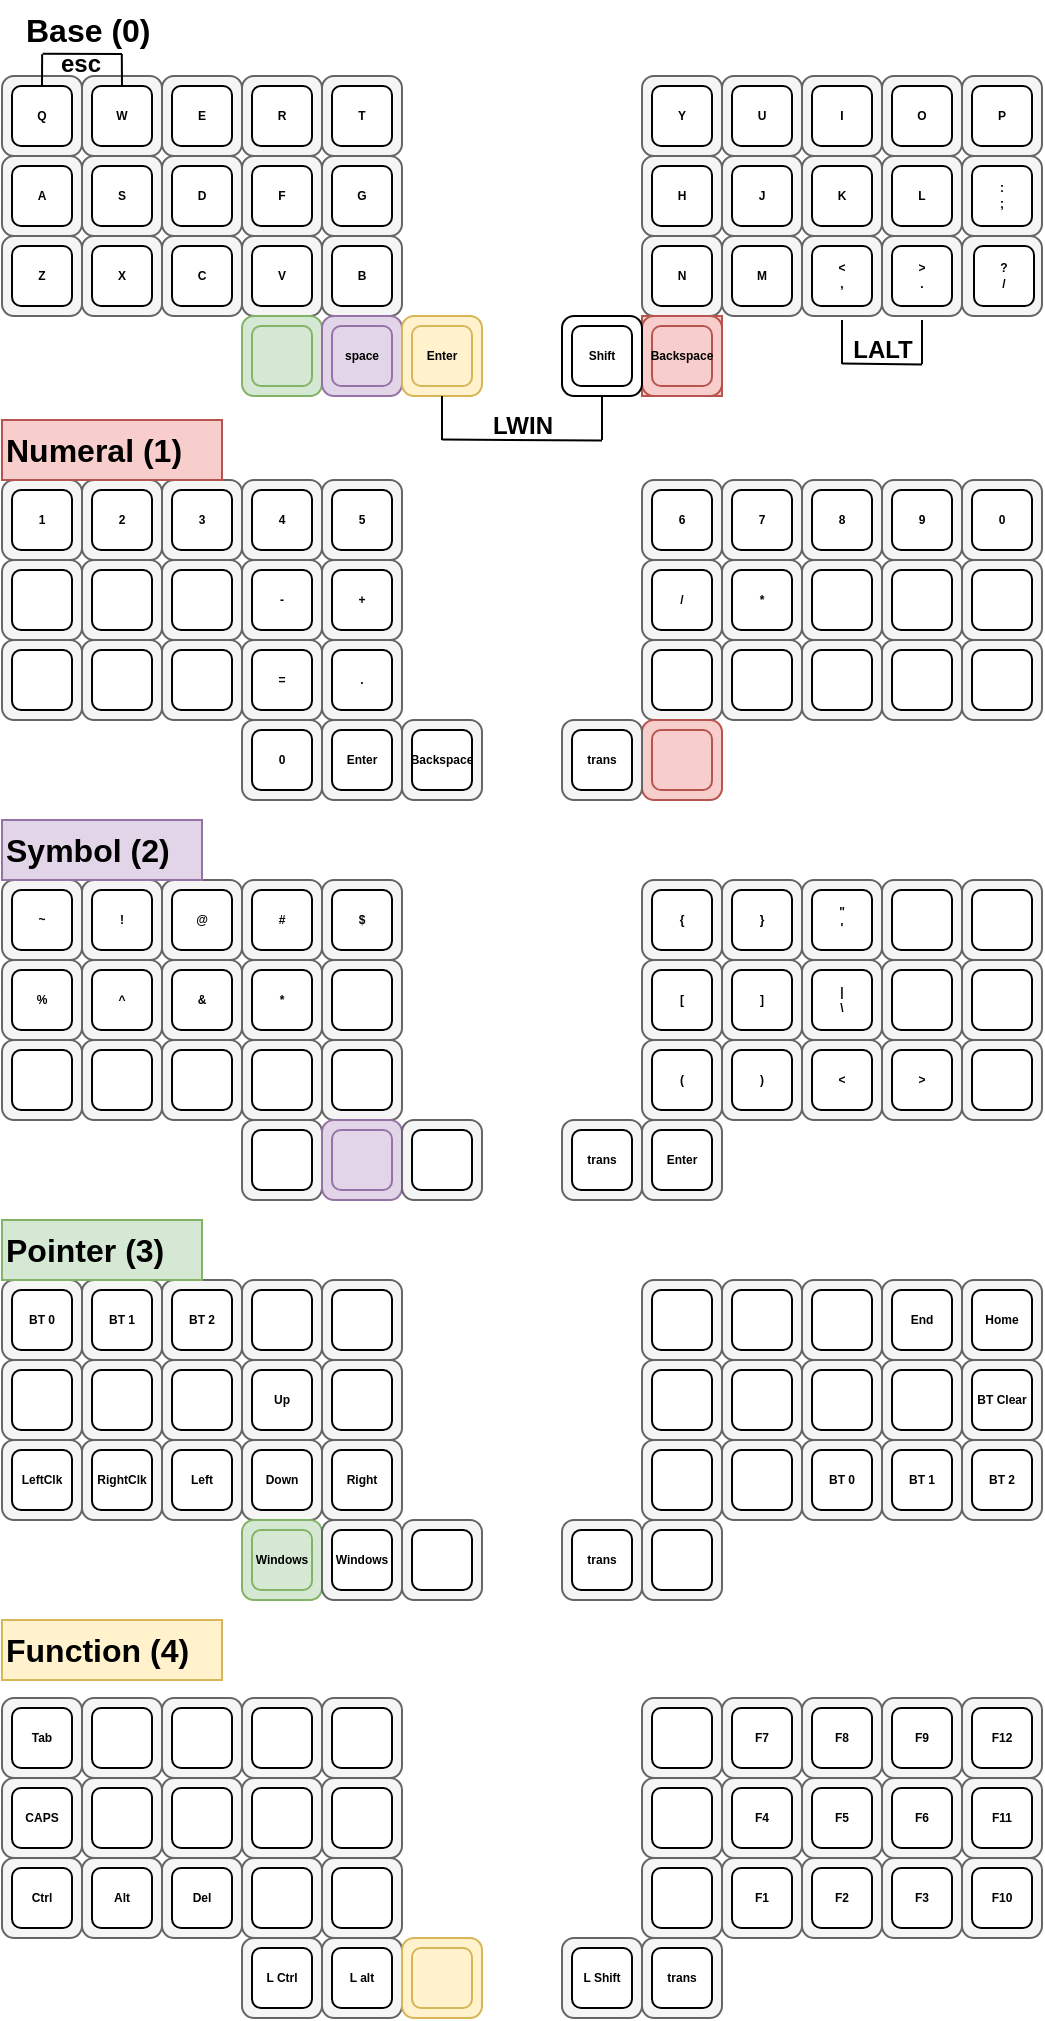 <mxfile version="27.0.9">
  <diagram name="Page-1" id="uI41xYy3pN9L_7xbdM9L">
    <mxGraphModel dx="497" dy="480" grid="1" gridSize="10" guides="1" tooltips="1" connect="1" arrows="1" fold="1" page="1" pageScale="1" pageWidth="850" pageHeight="1100" math="0" shadow="0">
      <root>
        <mxCell id="0" />
        <mxCell id="1" parent="0" />
        <mxCell id="6xnp6_m8nkEC0dKhF53p-1" value="" style="group" parent="1" vertex="1" connectable="0">
          <mxGeometry x="200" y="400" width="520" height="160" as="geometry" />
        </mxCell>
        <mxCell id="6xnp6_m8nkEC0dKhF53p-2" value="" style="group" parent="6xnp6_m8nkEC0dKhF53p-1" vertex="1" connectable="0">
          <mxGeometry width="40" height="40" as="geometry" />
        </mxCell>
        <mxCell id="6xnp6_m8nkEC0dKhF53p-3" value="" style="whiteSpace=wrap;html=1;aspect=fixed;rounded=1;shadow=0;fillColor=#f5f5f5;fontColor=#333333;strokeColor=#666666;" parent="6xnp6_m8nkEC0dKhF53p-2" vertex="1">
          <mxGeometry width="40" height="40" as="geometry" />
        </mxCell>
        <mxCell id="6xnp6_m8nkEC0dKhF53p-4" value="1" style="whiteSpace=wrap;html=1;aspect=fixed;rounded=1;shadow=0;fontSize=6;fontStyle=1" parent="6xnp6_m8nkEC0dKhF53p-2" vertex="1">
          <mxGeometry x="5" y="5" width="30" height="30" as="geometry" />
        </mxCell>
        <mxCell id="6xnp6_m8nkEC0dKhF53p-5" value="" style="group" parent="6xnp6_m8nkEC0dKhF53p-1" vertex="1" connectable="0">
          <mxGeometry x="40" width="40" height="40" as="geometry" />
        </mxCell>
        <mxCell id="6xnp6_m8nkEC0dKhF53p-6" value="" style="whiteSpace=wrap;html=1;aspect=fixed;rounded=1;shadow=0;fillColor=#f5f5f5;fontColor=#333333;strokeColor=#666666;" parent="6xnp6_m8nkEC0dKhF53p-5" vertex="1">
          <mxGeometry width="40" height="40" as="geometry" />
        </mxCell>
        <mxCell id="6xnp6_m8nkEC0dKhF53p-7" value="2" style="whiteSpace=wrap;html=1;aspect=fixed;rounded=1;shadow=0;fontSize=6;fontStyle=1" parent="6xnp6_m8nkEC0dKhF53p-5" vertex="1">
          <mxGeometry x="5" y="5" width="30" height="30" as="geometry" />
        </mxCell>
        <mxCell id="6xnp6_m8nkEC0dKhF53p-8" value="" style="group" parent="6xnp6_m8nkEC0dKhF53p-1" vertex="1" connectable="0">
          <mxGeometry x="80" width="40" height="40" as="geometry" />
        </mxCell>
        <mxCell id="6xnp6_m8nkEC0dKhF53p-9" value="" style="whiteSpace=wrap;html=1;aspect=fixed;rounded=1;shadow=0;fillColor=#f5f5f5;fontColor=#333333;strokeColor=#666666;" parent="6xnp6_m8nkEC0dKhF53p-8" vertex="1">
          <mxGeometry width="40" height="40" as="geometry" />
        </mxCell>
        <mxCell id="6xnp6_m8nkEC0dKhF53p-10" value="3" style="whiteSpace=wrap;html=1;aspect=fixed;rounded=1;shadow=0;fontSize=6;fontStyle=1" parent="6xnp6_m8nkEC0dKhF53p-8" vertex="1">
          <mxGeometry x="5" y="5" width="30" height="30" as="geometry" />
        </mxCell>
        <mxCell id="6xnp6_m8nkEC0dKhF53p-11" value="" style="group" parent="6xnp6_m8nkEC0dKhF53p-1" vertex="1" connectable="0">
          <mxGeometry x="120" width="40" height="40" as="geometry" />
        </mxCell>
        <mxCell id="6xnp6_m8nkEC0dKhF53p-12" value="" style="whiteSpace=wrap;html=1;aspect=fixed;rounded=1;shadow=0;fillColor=#f5f5f5;fontColor=#333333;strokeColor=#666666;" parent="6xnp6_m8nkEC0dKhF53p-11" vertex="1">
          <mxGeometry width="40" height="40" as="geometry" />
        </mxCell>
        <mxCell id="6xnp6_m8nkEC0dKhF53p-13" value="4" style="whiteSpace=wrap;html=1;aspect=fixed;rounded=1;shadow=0;fontSize=6;fontStyle=1" parent="6xnp6_m8nkEC0dKhF53p-11" vertex="1">
          <mxGeometry x="5" y="5" width="30" height="30" as="geometry" />
        </mxCell>
        <mxCell id="6xnp6_m8nkEC0dKhF53p-14" value="" style="group" parent="6xnp6_m8nkEC0dKhF53p-1" vertex="1" connectable="0">
          <mxGeometry x="160" width="40" height="40" as="geometry" />
        </mxCell>
        <mxCell id="6xnp6_m8nkEC0dKhF53p-15" value="" style="whiteSpace=wrap;html=1;aspect=fixed;rounded=1;shadow=0;fillColor=#f5f5f5;fontColor=#333333;strokeColor=#666666;" parent="6xnp6_m8nkEC0dKhF53p-14" vertex="1">
          <mxGeometry width="40" height="40" as="geometry" />
        </mxCell>
        <mxCell id="6xnp6_m8nkEC0dKhF53p-16" value="5" style="whiteSpace=wrap;html=1;aspect=fixed;rounded=1;shadow=0;fontSize=6;fontStyle=1" parent="6xnp6_m8nkEC0dKhF53p-14" vertex="1">
          <mxGeometry x="5" y="5" width="30" height="30" as="geometry" />
        </mxCell>
        <mxCell id="6xnp6_m8nkEC0dKhF53p-17" value="" style="group" parent="6xnp6_m8nkEC0dKhF53p-1" vertex="1" connectable="0">
          <mxGeometry x="40" y="40" width="40" height="40" as="geometry" />
        </mxCell>
        <mxCell id="6xnp6_m8nkEC0dKhF53p-18" value="" style="whiteSpace=wrap;html=1;aspect=fixed;rounded=1;shadow=0;fillColor=#f5f5f5;fontColor=#333333;strokeColor=#666666;" parent="6xnp6_m8nkEC0dKhF53p-17" vertex="1">
          <mxGeometry width="40" height="40" as="geometry" />
        </mxCell>
        <mxCell id="6xnp6_m8nkEC0dKhF53p-19" value="" style="whiteSpace=wrap;html=1;aspect=fixed;rounded=1;shadow=0;fontSize=6;fontStyle=1" parent="6xnp6_m8nkEC0dKhF53p-17" vertex="1">
          <mxGeometry x="5" y="5" width="30" height="30" as="geometry" />
        </mxCell>
        <mxCell id="6xnp6_m8nkEC0dKhF53p-20" value="" style="group" parent="6xnp6_m8nkEC0dKhF53p-1" vertex="1" connectable="0">
          <mxGeometry y="40" width="40" height="40" as="geometry" />
        </mxCell>
        <mxCell id="6xnp6_m8nkEC0dKhF53p-21" value="" style="whiteSpace=wrap;html=1;aspect=fixed;rounded=1;shadow=0;fillColor=#f5f5f5;fontColor=#333333;strokeColor=#666666;" parent="6xnp6_m8nkEC0dKhF53p-20" vertex="1">
          <mxGeometry width="40" height="40" as="geometry" />
        </mxCell>
        <mxCell id="6xnp6_m8nkEC0dKhF53p-22" value="" style="whiteSpace=wrap;html=1;aspect=fixed;rounded=1;shadow=0;fontSize=6;fontStyle=1" parent="6xnp6_m8nkEC0dKhF53p-20" vertex="1">
          <mxGeometry x="5" y="5" width="30" height="30" as="geometry" />
        </mxCell>
        <mxCell id="6xnp6_m8nkEC0dKhF53p-23" value="" style="group" parent="6xnp6_m8nkEC0dKhF53p-1" vertex="1" connectable="0">
          <mxGeometry x="120" y="40" width="40" height="40" as="geometry" />
        </mxCell>
        <mxCell id="6xnp6_m8nkEC0dKhF53p-24" value="" style="whiteSpace=wrap;html=1;aspect=fixed;rounded=1;shadow=0;fillColor=#f5f5f5;fontColor=#333333;strokeColor=#666666;" parent="6xnp6_m8nkEC0dKhF53p-23" vertex="1">
          <mxGeometry width="40" height="40" as="geometry" />
        </mxCell>
        <mxCell id="6xnp6_m8nkEC0dKhF53p-25" value="-" style="whiteSpace=wrap;html=1;aspect=fixed;rounded=1;shadow=0;fontSize=6;fontStyle=1" parent="6xnp6_m8nkEC0dKhF53p-23" vertex="1">
          <mxGeometry x="5" y="5" width="30" height="30" as="geometry" />
        </mxCell>
        <mxCell id="6xnp6_m8nkEC0dKhF53p-26" value="" style="group" parent="6xnp6_m8nkEC0dKhF53p-1" vertex="1" connectable="0">
          <mxGeometry x="160" y="40" width="40" height="40" as="geometry" />
        </mxCell>
        <mxCell id="6xnp6_m8nkEC0dKhF53p-27" value="" style="whiteSpace=wrap;html=1;aspect=fixed;rounded=1;shadow=0;fillColor=#f5f5f5;fontColor=#333333;strokeColor=#666666;" parent="6xnp6_m8nkEC0dKhF53p-26" vertex="1">
          <mxGeometry width="40" height="40" as="geometry" />
        </mxCell>
        <mxCell id="6xnp6_m8nkEC0dKhF53p-28" value="+" style="whiteSpace=wrap;html=1;aspect=fixed;rounded=1;shadow=0;fontSize=6;fontStyle=1" parent="6xnp6_m8nkEC0dKhF53p-26" vertex="1">
          <mxGeometry x="5" y="5" width="30" height="30" as="geometry" />
        </mxCell>
        <mxCell id="6xnp6_m8nkEC0dKhF53p-29" value="" style="group" parent="6xnp6_m8nkEC0dKhF53p-1" vertex="1" connectable="0">
          <mxGeometry x="80" y="40" width="40" height="40" as="geometry" />
        </mxCell>
        <mxCell id="6xnp6_m8nkEC0dKhF53p-30" value="" style="whiteSpace=wrap;html=1;aspect=fixed;rounded=1;shadow=0;fillColor=#f5f5f5;fontColor=#333333;strokeColor=#666666;" parent="6xnp6_m8nkEC0dKhF53p-29" vertex="1">
          <mxGeometry width="40" height="40" as="geometry" />
        </mxCell>
        <mxCell id="6xnp6_m8nkEC0dKhF53p-31" value="" style="whiteSpace=wrap;html=1;aspect=fixed;rounded=1;shadow=0;fontSize=6;fontStyle=1" parent="6xnp6_m8nkEC0dKhF53p-29" vertex="1">
          <mxGeometry x="5" y="5" width="30" height="30" as="geometry" />
        </mxCell>
        <mxCell id="6xnp6_m8nkEC0dKhF53p-32" value="" style="group" parent="6xnp6_m8nkEC0dKhF53p-1" vertex="1" connectable="0">
          <mxGeometry x="80" y="80" width="80" height="40" as="geometry" />
        </mxCell>
        <mxCell id="6xnp6_m8nkEC0dKhF53p-33" value="" style="whiteSpace=wrap;html=1;aspect=fixed;rounded=1;shadow=0;fillColor=#f5f5f5;fontColor=#333333;strokeColor=#666666;" parent="6xnp6_m8nkEC0dKhF53p-32" vertex="1">
          <mxGeometry width="40" height="40" as="geometry" />
        </mxCell>
        <mxCell id="6xnp6_m8nkEC0dKhF53p-34" value="" style="whiteSpace=wrap;html=1;aspect=fixed;rounded=1;shadow=0;fontSize=6;fontStyle=1" parent="6xnp6_m8nkEC0dKhF53p-32" vertex="1">
          <mxGeometry x="5" y="5" width="30" height="30" as="geometry" />
        </mxCell>
        <mxCell id="6xnp6_m8nkEC0dKhF53p-35" value="" style="group" parent="6xnp6_m8nkEC0dKhF53p-32" vertex="1" connectable="0">
          <mxGeometry x="40" width="40" height="40" as="geometry" />
        </mxCell>
        <mxCell id="6xnp6_m8nkEC0dKhF53p-36" value="" style="whiteSpace=wrap;html=1;aspect=fixed;rounded=1;shadow=0;fillColor=#f5f5f5;fontColor=#333333;strokeColor=#666666;" parent="6xnp6_m8nkEC0dKhF53p-35" vertex="1">
          <mxGeometry width="40" height="40" as="geometry" />
        </mxCell>
        <mxCell id="6xnp6_m8nkEC0dKhF53p-37" value="=" style="whiteSpace=wrap;html=1;aspect=fixed;rounded=1;shadow=0;fontSize=6;fontStyle=1" parent="6xnp6_m8nkEC0dKhF53p-35" vertex="1">
          <mxGeometry x="5" y="5" width="30" height="30" as="geometry" />
        </mxCell>
        <mxCell id="6xnp6_m8nkEC0dKhF53p-38" value="" style="group" parent="6xnp6_m8nkEC0dKhF53p-1" vertex="1" connectable="0">
          <mxGeometry x="160" y="80" width="40" height="40" as="geometry" />
        </mxCell>
        <mxCell id="6xnp6_m8nkEC0dKhF53p-39" value="" style="whiteSpace=wrap;html=1;aspect=fixed;rounded=1;shadow=0;fillColor=#f5f5f5;fontColor=#333333;strokeColor=#666666;" parent="6xnp6_m8nkEC0dKhF53p-38" vertex="1">
          <mxGeometry width="40" height="40" as="geometry" />
        </mxCell>
        <mxCell id="6xnp6_m8nkEC0dKhF53p-40" value="." style="whiteSpace=wrap;html=1;aspect=fixed;rounded=1;shadow=0;fontSize=6;fontStyle=1" parent="6xnp6_m8nkEC0dKhF53p-38" vertex="1">
          <mxGeometry x="5" y="5" width="30" height="30" as="geometry" />
        </mxCell>
        <mxCell id="6xnp6_m8nkEC0dKhF53p-41" value="" style="group" parent="6xnp6_m8nkEC0dKhF53p-1" vertex="1" connectable="0">
          <mxGeometry x="40" y="80" width="40" height="40" as="geometry" />
        </mxCell>
        <mxCell id="6xnp6_m8nkEC0dKhF53p-42" value="" style="whiteSpace=wrap;html=1;aspect=fixed;rounded=1;shadow=0;fillColor=#f5f5f5;fontColor=#333333;strokeColor=#666666;" parent="6xnp6_m8nkEC0dKhF53p-41" vertex="1">
          <mxGeometry width="40" height="40" as="geometry" />
        </mxCell>
        <mxCell id="6xnp6_m8nkEC0dKhF53p-43" value="" style="whiteSpace=wrap;html=1;aspect=fixed;rounded=1;shadow=0;fontSize=6;fontStyle=1" parent="6xnp6_m8nkEC0dKhF53p-41" vertex="1">
          <mxGeometry x="5" y="5" width="30" height="30" as="geometry" />
        </mxCell>
        <mxCell id="6xnp6_m8nkEC0dKhF53p-44" value="" style="group" parent="6xnp6_m8nkEC0dKhF53p-1" vertex="1" connectable="0">
          <mxGeometry y="80" width="40" height="40" as="geometry" />
        </mxCell>
        <mxCell id="6xnp6_m8nkEC0dKhF53p-45" value="" style="whiteSpace=wrap;html=1;aspect=fixed;rounded=1;shadow=0;fillColor=#f5f5f5;fontColor=#333333;strokeColor=#666666;" parent="6xnp6_m8nkEC0dKhF53p-44" vertex="1">
          <mxGeometry width="40" height="40" as="geometry" />
        </mxCell>
        <mxCell id="6xnp6_m8nkEC0dKhF53p-46" value="" style="whiteSpace=wrap;html=1;aspect=fixed;rounded=1;shadow=0;fontSize=6;fontStyle=1" parent="6xnp6_m8nkEC0dKhF53p-44" vertex="1">
          <mxGeometry x="5" y="5" width="30" height="30" as="geometry" />
        </mxCell>
        <mxCell id="6xnp6_m8nkEC0dKhF53p-47" value="" style="group" parent="6xnp6_m8nkEC0dKhF53p-1" vertex="1" connectable="0">
          <mxGeometry x="120" y="120" width="40" height="40" as="geometry" />
        </mxCell>
        <mxCell id="6xnp6_m8nkEC0dKhF53p-48" value="" style="whiteSpace=wrap;html=1;aspect=fixed;rounded=1;shadow=0;fillColor=#f5f5f5;fontColor=#333333;strokeColor=#666666;" parent="6xnp6_m8nkEC0dKhF53p-47" vertex="1">
          <mxGeometry width="40" height="40" as="geometry" />
        </mxCell>
        <mxCell id="6xnp6_m8nkEC0dKhF53p-49" value="0" style="whiteSpace=wrap;html=1;aspect=fixed;rounded=1;shadow=0;fontSize=6;fontStyle=1" parent="6xnp6_m8nkEC0dKhF53p-47" vertex="1">
          <mxGeometry x="5" y="5" width="30" height="30" as="geometry" />
        </mxCell>
        <mxCell id="6xnp6_m8nkEC0dKhF53p-50" value="" style="group" parent="6xnp6_m8nkEC0dKhF53p-1" vertex="1" connectable="0">
          <mxGeometry x="160" y="120" width="40" height="40" as="geometry" />
        </mxCell>
        <mxCell id="6xnp6_m8nkEC0dKhF53p-51" value="" style="whiteSpace=wrap;html=1;aspect=fixed;rounded=1;shadow=0;fillColor=#f5f5f5;fontColor=#333333;strokeColor=#666666;" parent="6xnp6_m8nkEC0dKhF53p-50" vertex="1">
          <mxGeometry width="40" height="40" as="geometry" />
        </mxCell>
        <mxCell id="6xnp6_m8nkEC0dKhF53p-52" value="Enter" style="whiteSpace=wrap;html=1;aspect=fixed;rounded=1;shadow=0;fontSize=6;fontStyle=1" parent="6xnp6_m8nkEC0dKhF53p-50" vertex="1">
          <mxGeometry x="5" y="5" width="30" height="30" as="geometry" />
        </mxCell>
        <mxCell id="6xnp6_m8nkEC0dKhF53p-53" value="" style="group" parent="6xnp6_m8nkEC0dKhF53p-1" vertex="1" connectable="0">
          <mxGeometry x="200" y="120" width="40" height="40" as="geometry" />
        </mxCell>
        <mxCell id="6xnp6_m8nkEC0dKhF53p-54" value="" style="whiteSpace=wrap;html=1;aspect=fixed;rounded=1;shadow=0;fillColor=#f5f5f5;fontColor=#333333;strokeColor=#666666;" parent="6xnp6_m8nkEC0dKhF53p-53" vertex="1">
          <mxGeometry width="40" height="40" as="geometry" />
        </mxCell>
        <mxCell id="6xnp6_m8nkEC0dKhF53p-55" value="Backspace" style="whiteSpace=wrap;html=1;aspect=fixed;rounded=1;shadow=0;fontSize=6;fontStyle=1" parent="6xnp6_m8nkEC0dKhF53p-53" vertex="1">
          <mxGeometry x="5" y="5" width="30" height="30" as="geometry" />
        </mxCell>
        <mxCell id="6xnp6_m8nkEC0dKhF53p-56" value="" style="group" parent="6xnp6_m8nkEC0dKhF53p-1" vertex="1" connectable="0">
          <mxGeometry x="320" width="40" height="40" as="geometry" />
        </mxCell>
        <mxCell id="6xnp6_m8nkEC0dKhF53p-57" value="" style="whiteSpace=wrap;html=1;aspect=fixed;rounded=1;shadow=0;fillColor=#f5f5f5;fontColor=#333333;strokeColor=#666666;" parent="6xnp6_m8nkEC0dKhF53p-56" vertex="1">
          <mxGeometry width="40" height="40" as="geometry" />
        </mxCell>
        <mxCell id="6xnp6_m8nkEC0dKhF53p-58" value="6" style="whiteSpace=wrap;html=1;aspect=fixed;rounded=1;shadow=0;fontSize=6;fontStyle=1" parent="6xnp6_m8nkEC0dKhF53p-56" vertex="1">
          <mxGeometry x="5" y="5" width="30" height="30" as="geometry" />
        </mxCell>
        <mxCell id="6xnp6_m8nkEC0dKhF53p-59" value="" style="group" parent="6xnp6_m8nkEC0dKhF53p-1" vertex="1" connectable="0">
          <mxGeometry x="360" width="40" height="40" as="geometry" />
        </mxCell>
        <mxCell id="6xnp6_m8nkEC0dKhF53p-60" value="" style="whiteSpace=wrap;html=1;aspect=fixed;rounded=1;shadow=0;fillColor=#f5f5f5;fontColor=#333333;strokeColor=#666666;" parent="6xnp6_m8nkEC0dKhF53p-59" vertex="1">
          <mxGeometry width="40" height="40" as="geometry" />
        </mxCell>
        <mxCell id="6xnp6_m8nkEC0dKhF53p-61" value="7" style="whiteSpace=wrap;html=1;aspect=fixed;rounded=1;shadow=0;fontSize=6;fontStyle=1" parent="6xnp6_m8nkEC0dKhF53p-59" vertex="1">
          <mxGeometry x="5" y="5" width="30" height="30" as="geometry" />
        </mxCell>
        <mxCell id="6xnp6_m8nkEC0dKhF53p-62" value="" style="group" parent="6xnp6_m8nkEC0dKhF53p-1" vertex="1" connectable="0">
          <mxGeometry x="400" width="40" height="40" as="geometry" />
        </mxCell>
        <mxCell id="6xnp6_m8nkEC0dKhF53p-63" value="" style="whiteSpace=wrap;html=1;aspect=fixed;rounded=1;shadow=0;fillColor=#f5f5f5;fontColor=#333333;strokeColor=#666666;" parent="6xnp6_m8nkEC0dKhF53p-62" vertex="1">
          <mxGeometry width="40" height="40" as="geometry" />
        </mxCell>
        <mxCell id="6xnp6_m8nkEC0dKhF53p-64" value="8" style="whiteSpace=wrap;html=1;aspect=fixed;rounded=1;shadow=0;fontSize=6;fontStyle=1" parent="6xnp6_m8nkEC0dKhF53p-62" vertex="1">
          <mxGeometry x="5" y="5" width="30" height="30" as="geometry" />
        </mxCell>
        <mxCell id="6xnp6_m8nkEC0dKhF53p-65" value="" style="group" parent="6xnp6_m8nkEC0dKhF53p-1" vertex="1" connectable="0">
          <mxGeometry x="440" width="40" height="40" as="geometry" />
        </mxCell>
        <mxCell id="6xnp6_m8nkEC0dKhF53p-66" value="" style="whiteSpace=wrap;html=1;aspect=fixed;rounded=1;shadow=0;fillColor=#f5f5f5;fontColor=#333333;strokeColor=#666666;" parent="6xnp6_m8nkEC0dKhF53p-65" vertex="1">
          <mxGeometry width="40" height="40" as="geometry" />
        </mxCell>
        <mxCell id="6xnp6_m8nkEC0dKhF53p-67" value="9" style="whiteSpace=wrap;html=1;aspect=fixed;rounded=1;shadow=0;fontSize=6;fontStyle=1" parent="6xnp6_m8nkEC0dKhF53p-65" vertex="1">
          <mxGeometry x="5" y="5" width="30" height="30" as="geometry" />
        </mxCell>
        <mxCell id="6xnp6_m8nkEC0dKhF53p-68" value="" style="group" parent="6xnp6_m8nkEC0dKhF53p-1" vertex="1" connectable="0">
          <mxGeometry x="480" width="40" height="40" as="geometry" />
        </mxCell>
        <mxCell id="6xnp6_m8nkEC0dKhF53p-69" value="" style="whiteSpace=wrap;html=1;aspect=fixed;rounded=1;shadow=0;fillColor=#f5f5f5;fontColor=#333333;strokeColor=#666666;" parent="6xnp6_m8nkEC0dKhF53p-68" vertex="1">
          <mxGeometry width="40" height="40" as="geometry" />
        </mxCell>
        <mxCell id="6xnp6_m8nkEC0dKhF53p-70" value="0" style="whiteSpace=wrap;html=1;aspect=fixed;rounded=1;shadow=0;fontSize=6;fontStyle=1" parent="6xnp6_m8nkEC0dKhF53p-68" vertex="1">
          <mxGeometry x="5" y="5" width="30" height="30" as="geometry" />
        </mxCell>
        <mxCell id="6xnp6_m8nkEC0dKhF53p-71" value="" style="group" parent="6xnp6_m8nkEC0dKhF53p-1" vertex="1" connectable="0">
          <mxGeometry x="360" y="40" width="40" height="40" as="geometry" />
        </mxCell>
        <mxCell id="6xnp6_m8nkEC0dKhF53p-72" value="" style="whiteSpace=wrap;html=1;aspect=fixed;rounded=1;shadow=0;fillColor=#f5f5f5;fontColor=#333333;strokeColor=#666666;" parent="6xnp6_m8nkEC0dKhF53p-71" vertex="1">
          <mxGeometry width="40" height="40" as="geometry" />
        </mxCell>
        <mxCell id="6xnp6_m8nkEC0dKhF53p-73" value="*" style="whiteSpace=wrap;html=1;aspect=fixed;rounded=1;shadow=0;fontSize=6;fontStyle=1" parent="6xnp6_m8nkEC0dKhF53p-71" vertex="1">
          <mxGeometry x="5" y="5" width="30" height="30" as="geometry" />
        </mxCell>
        <mxCell id="6xnp6_m8nkEC0dKhF53p-74" value="" style="group" parent="6xnp6_m8nkEC0dKhF53p-1" vertex="1" connectable="0">
          <mxGeometry x="320" y="40" width="40" height="40" as="geometry" />
        </mxCell>
        <mxCell id="6xnp6_m8nkEC0dKhF53p-75" value="" style="whiteSpace=wrap;html=1;aspect=fixed;rounded=1;shadow=0;fillColor=#f5f5f5;fontColor=#333333;strokeColor=#666666;" parent="6xnp6_m8nkEC0dKhF53p-74" vertex="1">
          <mxGeometry width="40" height="40" as="geometry" />
        </mxCell>
        <mxCell id="6xnp6_m8nkEC0dKhF53p-76" value="/" style="whiteSpace=wrap;html=1;aspect=fixed;rounded=1;shadow=0;fontSize=6;fontStyle=1" parent="6xnp6_m8nkEC0dKhF53p-74" vertex="1">
          <mxGeometry x="5" y="5" width="30" height="30" as="geometry" />
        </mxCell>
        <mxCell id="6xnp6_m8nkEC0dKhF53p-77" value="" style="group" parent="6xnp6_m8nkEC0dKhF53p-1" vertex="1" connectable="0">
          <mxGeometry x="440" y="40" width="40" height="40" as="geometry" />
        </mxCell>
        <mxCell id="6xnp6_m8nkEC0dKhF53p-78" value="" style="whiteSpace=wrap;html=1;aspect=fixed;rounded=1;shadow=0;fillColor=#f5f5f5;fontColor=#333333;strokeColor=#666666;" parent="6xnp6_m8nkEC0dKhF53p-77" vertex="1">
          <mxGeometry width="40" height="40" as="geometry" />
        </mxCell>
        <mxCell id="6xnp6_m8nkEC0dKhF53p-79" value="" style="whiteSpace=wrap;html=1;aspect=fixed;rounded=1;shadow=0;fontSize=6;fontStyle=1" parent="6xnp6_m8nkEC0dKhF53p-77" vertex="1">
          <mxGeometry x="5" y="5" width="30" height="30" as="geometry" />
        </mxCell>
        <mxCell id="6xnp6_m8nkEC0dKhF53p-80" value="" style="group" parent="6xnp6_m8nkEC0dKhF53p-1" vertex="1" connectable="0">
          <mxGeometry x="480" y="40" width="40" height="40" as="geometry" />
        </mxCell>
        <mxCell id="6xnp6_m8nkEC0dKhF53p-81" value="" style="whiteSpace=wrap;html=1;aspect=fixed;rounded=1;shadow=0;fillColor=#f5f5f5;fontColor=#333333;strokeColor=#666666;" parent="6xnp6_m8nkEC0dKhF53p-80" vertex="1">
          <mxGeometry width="40" height="40" as="geometry" />
        </mxCell>
        <mxCell id="6xnp6_m8nkEC0dKhF53p-82" value="" style="whiteSpace=wrap;html=1;aspect=fixed;rounded=1;shadow=0;fontSize=6;fontStyle=1" parent="6xnp6_m8nkEC0dKhF53p-80" vertex="1">
          <mxGeometry x="5" y="5" width="30" height="30" as="geometry" />
        </mxCell>
        <mxCell id="6xnp6_m8nkEC0dKhF53p-83" value="" style="group" parent="6xnp6_m8nkEC0dKhF53p-1" vertex="1" connectable="0">
          <mxGeometry x="400" y="40" width="40" height="40" as="geometry" />
        </mxCell>
        <mxCell id="6xnp6_m8nkEC0dKhF53p-84" value="" style="whiteSpace=wrap;html=1;aspect=fixed;rounded=1;shadow=0;fillColor=#f5f5f5;fontColor=#333333;strokeColor=#666666;" parent="6xnp6_m8nkEC0dKhF53p-83" vertex="1">
          <mxGeometry width="40" height="40" as="geometry" />
        </mxCell>
        <mxCell id="6xnp6_m8nkEC0dKhF53p-85" value="" style="whiteSpace=wrap;html=1;aspect=fixed;rounded=1;shadow=0;fontSize=6;fontStyle=1" parent="6xnp6_m8nkEC0dKhF53p-83" vertex="1">
          <mxGeometry x="5" y="5" width="30" height="30" as="geometry" />
        </mxCell>
        <mxCell id="6xnp6_m8nkEC0dKhF53p-86" value="" style="group" parent="6xnp6_m8nkEC0dKhF53p-1" vertex="1" connectable="0">
          <mxGeometry x="400" y="80" width="80" height="40" as="geometry" />
        </mxCell>
        <mxCell id="6xnp6_m8nkEC0dKhF53p-87" value="" style="whiteSpace=wrap;html=1;aspect=fixed;rounded=1;shadow=0;fillColor=#f5f5f5;fontColor=#333333;strokeColor=#666666;" parent="6xnp6_m8nkEC0dKhF53p-86" vertex="1">
          <mxGeometry width="40" height="40" as="geometry" />
        </mxCell>
        <mxCell id="6xnp6_m8nkEC0dKhF53p-88" value="" style="whiteSpace=wrap;html=1;aspect=fixed;rounded=1;shadow=0;fontSize=6;fontStyle=1" parent="6xnp6_m8nkEC0dKhF53p-86" vertex="1">
          <mxGeometry x="5" y="5" width="30" height="30" as="geometry" />
        </mxCell>
        <mxCell id="6xnp6_m8nkEC0dKhF53p-89" value="" style="group" parent="6xnp6_m8nkEC0dKhF53p-86" vertex="1" connectable="0">
          <mxGeometry x="40" width="40" height="40" as="geometry" />
        </mxCell>
        <mxCell id="6xnp6_m8nkEC0dKhF53p-90" value="" style="whiteSpace=wrap;html=1;aspect=fixed;rounded=1;shadow=0;fillColor=#f5f5f5;fontColor=#333333;strokeColor=#666666;" parent="6xnp6_m8nkEC0dKhF53p-89" vertex="1">
          <mxGeometry width="40" height="40" as="geometry" />
        </mxCell>
        <mxCell id="6xnp6_m8nkEC0dKhF53p-91" value="" style="whiteSpace=wrap;html=1;aspect=fixed;rounded=1;shadow=0;fontSize=6;fontStyle=1" parent="6xnp6_m8nkEC0dKhF53p-89" vertex="1">
          <mxGeometry x="5" y="5" width="30" height="30" as="geometry" />
        </mxCell>
        <mxCell id="6xnp6_m8nkEC0dKhF53p-92" value="" style="group" parent="6xnp6_m8nkEC0dKhF53p-1" vertex="1" connectable="0">
          <mxGeometry x="480" y="80" width="40" height="40" as="geometry" />
        </mxCell>
        <mxCell id="6xnp6_m8nkEC0dKhF53p-93" value="" style="whiteSpace=wrap;html=1;aspect=fixed;rounded=1;shadow=0;fillColor=#f5f5f5;fontColor=#333333;strokeColor=#666666;" parent="6xnp6_m8nkEC0dKhF53p-92" vertex="1">
          <mxGeometry width="40" height="40" as="geometry" />
        </mxCell>
        <mxCell id="6xnp6_m8nkEC0dKhF53p-94" value="" style="whiteSpace=wrap;html=1;aspect=fixed;rounded=1;shadow=0;fontSize=6;fontStyle=1" parent="6xnp6_m8nkEC0dKhF53p-92" vertex="1">
          <mxGeometry x="5" y="5" width="30" height="30" as="geometry" />
        </mxCell>
        <mxCell id="6xnp6_m8nkEC0dKhF53p-95" value="" style="group" parent="6xnp6_m8nkEC0dKhF53p-1" vertex="1" connectable="0">
          <mxGeometry x="360" y="80" width="40" height="40" as="geometry" />
        </mxCell>
        <mxCell id="6xnp6_m8nkEC0dKhF53p-96" value="" style="whiteSpace=wrap;html=1;aspect=fixed;rounded=1;shadow=0;fillColor=#f5f5f5;fontColor=#333333;strokeColor=#666666;" parent="6xnp6_m8nkEC0dKhF53p-95" vertex="1">
          <mxGeometry width="40" height="40" as="geometry" />
        </mxCell>
        <mxCell id="6xnp6_m8nkEC0dKhF53p-97" value="" style="whiteSpace=wrap;html=1;aspect=fixed;rounded=1;shadow=0;fontSize=6;fontStyle=1" parent="6xnp6_m8nkEC0dKhF53p-95" vertex="1">
          <mxGeometry x="5" y="5" width="30" height="30" as="geometry" />
        </mxCell>
        <mxCell id="6xnp6_m8nkEC0dKhF53p-98" value="" style="group" parent="6xnp6_m8nkEC0dKhF53p-1" vertex="1" connectable="0">
          <mxGeometry x="320" y="80" width="40" height="40" as="geometry" />
        </mxCell>
        <mxCell id="6xnp6_m8nkEC0dKhF53p-99" value="" style="whiteSpace=wrap;html=1;aspect=fixed;rounded=1;shadow=0;fillColor=#f5f5f5;fontColor=#333333;strokeColor=#666666;" parent="6xnp6_m8nkEC0dKhF53p-98" vertex="1">
          <mxGeometry width="40" height="40" as="geometry" />
        </mxCell>
        <mxCell id="6xnp6_m8nkEC0dKhF53p-100" value="" style="whiteSpace=wrap;html=1;aspect=fixed;rounded=1;shadow=0;fontSize=6;fontStyle=1" parent="6xnp6_m8nkEC0dKhF53p-98" vertex="1">
          <mxGeometry x="5" y="5" width="30" height="30" as="geometry" />
        </mxCell>
        <mxCell id="6xnp6_m8nkEC0dKhF53p-101" value="" style="group" parent="6xnp6_m8nkEC0dKhF53p-1" vertex="1" connectable="0">
          <mxGeometry x="320" y="120" width="40" height="40" as="geometry" />
        </mxCell>
        <mxCell id="6xnp6_m8nkEC0dKhF53p-102" value="" style="whiteSpace=wrap;html=1;aspect=fixed;rounded=1;shadow=0;fillColor=#f8cecc;strokeColor=#b85450;" parent="6xnp6_m8nkEC0dKhF53p-101" vertex="1">
          <mxGeometry width="40" height="40" as="geometry" />
        </mxCell>
        <mxCell id="6xnp6_m8nkEC0dKhF53p-103" value="" style="whiteSpace=wrap;html=1;aspect=fixed;rounded=1;shadow=0;fontSize=6;fontStyle=1;fillColor=#f8cecc;strokeColor=#b85450;" parent="6xnp6_m8nkEC0dKhF53p-101" vertex="1">
          <mxGeometry x="5" y="5" width="30" height="30" as="geometry" />
        </mxCell>
        <mxCell id="6xnp6_m8nkEC0dKhF53p-104" value="" style="group" parent="6xnp6_m8nkEC0dKhF53p-1" vertex="1" connectable="0">
          <mxGeometry x="280" y="120" width="40" height="40" as="geometry" />
        </mxCell>
        <mxCell id="6xnp6_m8nkEC0dKhF53p-105" value="" style="whiteSpace=wrap;html=1;aspect=fixed;rounded=1;shadow=0;fillColor=#f5f5f5;fontColor=#333333;strokeColor=#666666;" parent="6xnp6_m8nkEC0dKhF53p-104" vertex="1">
          <mxGeometry width="40" height="40" as="geometry" />
        </mxCell>
        <mxCell id="6xnp6_m8nkEC0dKhF53p-106" value="trans" style="whiteSpace=wrap;html=1;aspect=fixed;rounded=1;shadow=0;fontSize=6;fontStyle=1" parent="6xnp6_m8nkEC0dKhF53p-104" vertex="1">
          <mxGeometry x="5" y="5" width="30" height="30" as="geometry" />
        </mxCell>
        <mxCell id="6xnp6_m8nkEC0dKhF53p-107" value="" style="group" parent="1" vertex="1" connectable="0">
          <mxGeometry x="200" y="600" width="520" height="160" as="geometry" />
        </mxCell>
        <mxCell id="6xnp6_m8nkEC0dKhF53p-108" value="" style="group" parent="6xnp6_m8nkEC0dKhF53p-107" vertex="1" connectable="0">
          <mxGeometry width="40" height="40" as="geometry" />
        </mxCell>
        <mxCell id="6xnp6_m8nkEC0dKhF53p-109" value="" style="whiteSpace=wrap;html=1;aspect=fixed;rounded=1;shadow=0;fillColor=#f5f5f5;fontColor=#333333;strokeColor=#666666;" parent="6xnp6_m8nkEC0dKhF53p-108" vertex="1">
          <mxGeometry width="40" height="40" as="geometry" />
        </mxCell>
        <mxCell id="6xnp6_m8nkEC0dKhF53p-110" value="~" style="whiteSpace=wrap;html=1;aspect=fixed;rounded=1;shadow=0;fontSize=6;fontStyle=1" parent="6xnp6_m8nkEC0dKhF53p-108" vertex="1">
          <mxGeometry x="5" y="5" width="30" height="30" as="geometry" />
        </mxCell>
        <mxCell id="6xnp6_m8nkEC0dKhF53p-111" value="" style="group" parent="6xnp6_m8nkEC0dKhF53p-107" vertex="1" connectable="0">
          <mxGeometry x="40" width="40" height="40" as="geometry" />
        </mxCell>
        <mxCell id="6xnp6_m8nkEC0dKhF53p-112" value="" style="whiteSpace=wrap;html=1;aspect=fixed;rounded=1;shadow=0;fillColor=#f5f5f5;fontColor=#333333;strokeColor=#666666;" parent="6xnp6_m8nkEC0dKhF53p-111" vertex="1">
          <mxGeometry width="40" height="40" as="geometry" />
        </mxCell>
        <mxCell id="6xnp6_m8nkEC0dKhF53p-113" value="!" style="whiteSpace=wrap;html=1;aspect=fixed;rounded=1;shadow=0;fontSize=6;fontStyle=1" parent="6xnp6_m8nkEC0dKhF53p-111" vertex="1">
          <mxGeometry x="5" y="5" width="30" height="30" as="geometry" />
        </mxCell>
        <mxCell id="6xnp6_m8nkEC0dKhF53p-114" value="" style="group" parent="6xnp6_m8nkEC0dKhF53p-107" vertex="1" connectable="0">
          <mxGeometry x="80" width="40" height="40" as="geometry" />
        </mxCell>
        <mxCell id="6xnp6_m8nkEC0dKhF53p-115" value="" style="whiteSpace=wrap;html=1;aspect=fixed;rounded=1;shadow=0;fillColor=#f5f5f5;fontColor=#333333;strokeColor=#666666;" parent="6xnp6_m8nkEC0dKhF53p-114" vertex="1">
          <mxGeometry width="40" height="40" as="geometry" />
        </mxCell>
        <mxCell id="6xnp6_m8nkEC0dKhF53p-116" value="@" style="whiteSpace=wrap;html=1;aspect=fixed;rounded=1;shadow=0;fontSize=6;fontStyle=1" parent="6xnp6_m8nkEC0dKhF53p-114" vertex="1">
          <mxGeometry x="5" y="5" width="30" height="30" as="geometry" />
        </mxCell>
        <mxCell id="6xnp6_m8nkEC0dKhF53p-117" value="" style="group" parent="6xnp6_m8nkEC0dKhF53p-107" vertex="1" connectable="0">
          <mxGeometry x="120" width="40" height="40" as="geometry" />
        </mxCell>
        <mxCell id="6xnp6_m8nkEC0dKhF53p-118" value="" style="whiteSpace=wrap;html=1;aspect=fixed;rounded=1;shadow=0;fillColor=#f5f5f5;fontColor=#333333;strokeColor=#666666;" parent="6xnp6_m8nkEC0dKhF53p-117" vertex="1">
          <mxGeometry width="40" height="40" as="geometry" />
        </mxCell>
        <mxCell id="6xnp6_m8nkEC0dKhF53p-119" value="#" style="whiteSpace=wrap;html=1;aspect=fixed;rounded=1;shadow=0;fontSize=6;fontStyle=1" parent="6xnp6_m8nkEC0dKhF53p-117" vertex="1">
          <mxGeometry x="5" y="5" width="30" height="30" as="geometry" />
        </mxCell>
        <mxCell id="6xnp6_m8nkEC0dKhF53p-120" value="" style="group" parent="6xnp6_m8nkEC0dKhF53p-107" vertex="1" connectable="0">
          <mxGeometry x="160" width="40" height="40" as="geometry" />
        </mxCell>
        <mxCell id="6xnp6_m8nkEC0dKhF53p-121" value="" style="whiteSpace=wrap;html=1;aspect=fixed;rounded=1;shadow=0;fillColor=#f5f5f5;fontColor=#333333;strokeColor=#666666;" parent="6xnp6_m8nkEC0dKhF53p-120" vertex="1">
          <mxGeometry width="40" height="40" as="geometry" />
        </mxCell>
        <mxCell id="6xnp6_m8nkEC0dKhF53p-122" value="$" style="whiteSpace=wrap;html=1;aspect=fixed;rounded=1;shadow=0;fontSize=6;fontStyle=1" parent="6xnp6_m8nkEC0dKhF53p-120" vertex="1">
          <mxGeometry x="5" y="5" width="30" height="30" as="geometry" />
        </mxCell>
        <mxCell id="6xnp6_m8nkEC0dKhF53p-123" value="" style="group" parent="6xnp6_m8nkEC0dKhF53p-107" vertex="1" connectable="0">
          <mxGeometry x="40" y="40" width="40" height="40" as="geometry" />
        </mxCell>
        <mxCell id="6xnp6_m8nkEC0dKhF53p-124" value="" style="whiteSpace=wrap;html=1;aspect=fixed;rounded=1;shadow=0;fillColor=#f5f5f5;fontColor=#333333;strokeColor=#666666;" parent="6xnp6_m8nkEC0dKhF53p-123" vertex="1">
          <mxGeometry width="40" height="40" as="geometry" />
        </mxCell>
        <mxCell id="6xnp6_m8nkEC0dKhF53p-125" value="^" style="whiteSpace=wrap;html=1;aspect=fixed;rounded=1;shadow=0;fontSize=6;fontStyle=1" parent="6xnp6_m8nkEC0dKhF53p-123" vertex="1">
          <mxGeometry x="5" y="5" width="30" height="30" as="geometry" />
        </mxCell>
        <mxCell id="6xnp6_m8nkEC0dKhF53p-126" value="" style="group" parent="6xnp6_m8nkEC0dKhF53p-107" vertex="1" connectable="0">
          <mxGeometry y="40" width="40" height="40" as="geometry" />
        </mxCell>
        <mxCell id="6xnp6_m8nkEC0dKhF53p-127" value="" style="whiteSpace=wrap;html=1;aspect=fixed;rounded=1;shadow=0;fillColor=#f5f5f5;fontColor=#333333;strokeColor=#666666;" parent="6xnp6_m8nkEC0dKhF53p-126" vertex="1">
          <mxGeometry width="40" height="40" as="geometry" />
        </mxCell>
        <mxCell id="6xnp6_m8nkEC0dKhF53p-128" value="%" style="whiteSpace=wrap;html=1;aspect=fixed;rounded=1;shadow=0;fontSize=6;fontStyle=1" parent="6xnp6_m8nkEC0dKhF53p-126" vertex="1">
          <mxGeometry x="5" y="5" width="30" height="30" as="geometry" />
        </mxCell>
        <mxCell id="6xnp6_m8nkEC0dKhF53p-129" value="" style="group" parent="6xnp6_m8nkEC0dKhF53p-107" vertex="1" connectable="0">
          <mxGeometry x="120" y="40" width="40" height="40" as="geometry" />
        </mxCell>
        <mxCell id="6xnp6_m8nkEC0dKhF53p-130" value="" style="whiteSpace=wrap;html=1;aspect=fixed;rounded=1;shadow=0;fillColor=#f5f5f5;fontColor=#333333;strokeColor=#666666;" parent="6xnp6_m8nkEC0dKhF53p-129" vertex="1">
          <mxGeometry width="40" height="40" as="geometry" />
        </mxCell>
        <mxCell id="6xnp6_m8nkEC0dKhF53p-131" value="*" style="whiteSpace=wrap;html=1;aspect=fixed;rounded=1;shadow=0;fontSize=6;fontStyle=1" parent="6xnp6_m8nkEC0dKhF53p-129" vertex="1">
          <mxGeometry x="5" y="5" width="30" height="30" as="geometry" />
        </mxCell>
        <mxCell id="6xnp6_m8nkEC0dKhF53p-132" value="" style="group" parent="6xnp6_m8nkEC0dKhF53p-107" vertex="1" connectable="0">
          <mxGeometry x="160" y="40" width="40" height="40" as="geometry" />
        </mxCell>
        <mxCell id="6xnp6_m8nkEC0dKhF53p-133" value="" style="whiteSpace=wrap;html=1;aspect=fixed;rounded=1;shadow=0;fillColor=#f5f5f5;fontColor=#333333;strokeColor=#666666;" parent="6xnp6_m8nkEC0dKhF53p-132" vertex="1">
          <mxGeometry width="40" height="40" as="geometry" />
        </mxCell>
        <mxCell id="6xnp6_m8nkEC0dKhF53p-134" value="" style="whiteSpace=wrap;html=1;aspect=fixed;rounded=1;shadow=0;fontSize=6;fontStyle=1" parent="6xnp6_m8nkEC0dKhF53p-132" vertex="1">
          <mxGeometry x="5" y="5" width="30" height="30" as="geometry" />
        </mxCell>
        <mxCell id="6xnp6_m8nkEC0dKhF53p-135" value="" style="group" parent="6xnp6_m8nkEC0dKhF53p-107" vertex="1" connectable="0">
          <mxGeometry x="80" y="40" width="40" height="40" as="geometry" />
        </mxCell>
        <mxCell id="6xnp6_m8nkEC0dKhF53p-136" value="" style="whiteSpace=wrap;html=1;aspect=fixed;rounded=1;shadow=0;fillColor=#f5f5f5;fontColor=#333333;strokeColor=#666666;" parent="6xnp6_m8nkEC0dKhF53p-135" vertex="1">
          <mxGeometry width="40" height="40" as="geometry" />
        </mxCell>
        <mxCell id="6xnp6_m8nkEC0dKhF53p-137" value="&amp;amp;" style="whiteSpace=wrap;html=1;aspect=fixed;rounded=1;shadow=0;fontSize=6;fontStyle=1" parent="6xnp6_m8nkEC0dKhF53p-135" vertex="1">
          <mxGeometry x="5" y="5" width="30" height="30" as="geometry" />
        </mxCell>
        <mxCell id="6xnp6_m8nkEC0dKhF53p-138" value="" style="group" parent="6xnp6_m8nkEC0dKhF53p-107" vertex="1" connectable="0">
          <mxGeometry x="80" y="80" width="80" height="40" as="geometry" />
        </mxCell>
        <mxCell id="6xnp6_m8nkEC0dKhF53p-139" value="" style="whiteSpace=wrap;html=1;aspect=fixed;rounded=1;shadow=0;fillColor=#f5f5f5;fontColor=#333333;strokeColor=#666666;" parent="6xnp6_m8nkEC0dKhF53p-138" vertex="1">
          <mxGeometry width="40" height="40" as="geometry" />
        </mxCell>
        <mxCell id="6xnp6_m8nkEC0dKhF53p-140" value="" style="whiteSpace=wrap;html=1;aspect=fixed;rounded=1;shadow=0;fontSize=6;fontStyle=1" parent="6xnp6_m8nkEC0dKhF53p-138" vertex="1">
          <mxGeometry x="5" y="5" width="30" height="30" as="geometry" />
        </mxCell>
        <mxCell id="6xnp6_m8nkEC0dKhF53p-141" value="" style="group" parent="6xnp6_m8nkEC0dKhF53p-138" vertex="1" connectable="0">
          <mxGeometry x="40" width="40" height="40" as="geometry" />
        </mxCell>
        <mxCell id="6xnp6_m8nkEC0dKhF53p-142" value="" style="whiteSpace=wrap;html=1;aspect=fixed;rounded=1;shadow=0;fillColor=#f5f5f5;fontColor=#333333;strokeColor=#666666;" parent="6xnp6_m8nkEC0dKhF53p-141" vertex="1">
          <mxGeometry width="40" height="40" as="geometry" />
        </mxCell>
        <mxCell id="6xnp6_m8nkEC0dKhF53p-143" value="" style="whiteSpace=wrap;html=1;aspect=fixed;rounded=1;shadow=0;fontSize=6;fontStyle=1" parent="6xnp6_m8nkEC0dKhF53p-141" vertex="1">
          <mxGeometry x="5" y="5" width="30" height="30" as="geometry" />
        </mxCell>
        <mxCell id="6xnp6_m8nkEC0dKhF53p-144" value="" style="group" parent="6xnp6_m8nkEC0dKhF53p-107" vertex="1" connectable="0">
          <mxGeometry x="160" y="80" width="40" height="40" as="geometry" />
        </mxCell>
        <mxCell id="6xnp6_m8nkEC0dKhF53p-145" value="" style="whiteSpace=wrap;html=1;aspect=fixed;rounded=1;shadow=0;fillColor=#f5f5f5;fontColor=#333333;strokeColor=#666666;" parent="6xnp6_m8nkEC0dKhF53p-144" vertex="1">
          <mxGeometry width="40" height="40" as="geometry" />
        </mxCell>
        <mxCell id="6xnp6_m8nkEC0dKhF53p-146" value="" style="whiteSpace=wrap;html=1;aspect=fixed;rounded=1;shadow=0;fontSize=6;fontStyle=1" parent="6xnp6_m8nkEC0dKhF53p-144" vertex="1">
          <mxGeometry x="5" y="5" width="30" height="30" as="geometry" />
        </mxCell>
        <mxCell id="6xnp6_m8nkEC0dKhF53p-147" value="" style="group" parent="6xnp6_m8nkEC0dKhF53p-107" vertex="1" connectable="0">
          <mxGeometry x="40" y="80" width="40" height="40" as="geometry" />
        </mxCell>
        <mxCell id="6xnp6_m8nkEC0dKhF53p-148" value="" style="whiteSpace=wrap;html=1;aspect=fixed;rounded=1;shadow=0;fillColor=#f5f5f5;fontColor=#333333;strokeColor=#666666;" parent="6xnp6_m8nkEC0dKhF53p-147" vertex="1">
          <mxGeometry width="40" height="40" as="geometry" />
        </mxCell>
        <mxCell id="6xnp6_m8nkEC0dKhF53p-149" value="" style="whiteSpace=wrap;html=1;aspect=fixed;rounded=1;shadow=0;fontSize=6;fontStyle=1" parent="6xnp6_m8nkEC0dKhF53p-147" vertex="1">
          <mxGeometry x="5" y="5" width="30" height="30" as="geometry" />
        </mxCell>
        <mxCell id="6xnp6_m8nkEC0dKhF53p-150" value="" style="group" parent="6xnp6_m8nkEC0dKhF53p-107" vertex="1" connectable="0">
          <mxGeometry y="80" width="40" height="40" as="geometry" />
        </mxCell>
        <mxCell id="6xnp6_m8nkEC0dKhF53p-151" value="" style="whiteSpace=wrap;html=1;aspect=fixed;rounded=1;shadow=0;fillColor=#f5f5f5;fontColor=#333333;strokeColor=#666666;" parent="6xnp6_m8nkEC0dKhF53p-150" vertex="1">
          <mxGeometry width="40" height="40" as="geometry" />
        </mxCell>
        <mxCell id="6xnp6_m8nkEC0dKhF53p-152" value="" style="whiteSpace=wrap;html=1;aspect=fixed;rounded=1;shadow=0;fontSize=6;fontStyle=1" parent="6xnp6_m8nkEC0dKhF53p-150" vertex="1">
          <mxGeometry x="5" y="5" width="30" height="30" as="geometry" />
        </mxCell>
        <mxCell id="6xnp6_m8nkEC0dKhF53p-153" value="" style="group" parent="6xnp6_m8nkEC0dKhF53p-107" vertex="1" connectable="0">
          <mxGeometry x="120" y="120" width="40" height="40" as="geometry" />
        </mxCell>
        <mxCell id="6xnp6_m8nkEC0dKhF53p-154" value="" style="whiteSpace=wrap;html=1;aspect=fixed;rounded=1;shadow=0;fillColor=#f5f5f5;fontColor=#333333;strokeColor=#666666;" parent="6xnp6_m8nkEC0dKhF53p-153" vertex="1">
          <mxGeometry width="40" height="40" as="geometry" />
        </mxCell>
        <mxCell id="6xnp6_m8nkEC0dKhF53p-155" value="" style="whiteSpace=wrap;html=1;aspect=fixed;rounded=1;shadow=0;fontSize=6;fontStyle=1" parent="6xnp6_m8nkEC0dKhF53p-153" vertex="1">
          <mxGeometry x="5" y="5" width="30" height="30" as="geometry" />
        </mxCell>
        <mxCell id="6xnp6_m8nkEC0dKhF53p-156" value="" style="group" parent="6xnp6_m8nkEC0dKhF53p-107" vertex="1" connectable="0">
          <mxGeometry x="160" y="120" width="40" height="40" as="geometry" />
        </mxCell>
        <mxCell id="6xnp6_m8nkEC0dKhF53p-157" value="" style="whiteSpace=wrap;html=1;aspect=fixed;rounded=1;shadow=0;fillColor=#e1d5e7;strokeColor=#9673a6;" parent="6xnp6_m8nkEC0dKhF53p-156" vertex="1">
          <mxGeometry width="40" height="40" as="geometry" />
        </mxCell>
        <mxCell id="6xnp6_m8nkEC0dKhF53p-158" value="" style="whiteSpace=wrap;html=1;aspect=fixed;rounded=1;shadow=0;fontSize=6;fontStyle=1;fillColor=#e1d5e7;strokeColor=#9673a6;" parent="6xnp6_m8nkEC0dKhF53p-156" vertex="1">
          <mxGeometry x="5" y="5" width="30" height="30" as="geometry" />
        </mxCell>
        <mxCell id="6xnp6_m8nkEC0dKhF53p-159" value="" style="group" parent="6xnp6_m8nkEC0dKhF53p-107" vertex="1" connectable="0">
          <mxGeometry x="200" y="120" width="40" height="40" as="geometry" />
        </mxCell>
        <mxCell id="6xnp6_m8nkEC0dKhF53p-160" value="" style="whiteSpace=wrap;html=1;aspect=fixed;rounded=1;shadow=0;fillColor=#f5f5f5;fontColor=#333333;strokeColor=#666666;" parent="6xnp6_m8nkEC0dKhF53p-159" vertex="1">
          <mxGeometry width="40" height="40" as="geometry" />
        </mxCell>
        <mxCell id="6xnp6_m8nkEC0dKhF53p-161" value="" style="whiteSpace=wrap;html=1;aspect=fixed;rounded=1;shadow=0;fontSize=6;fontStyle=1" parent="6xnp6_m8nkEC0dKhF53p-159" vertex="1">
          <mxGeometry x="5" y="5" width="30" height="30" as="geometry" />
        </mxCell>
        <mxCell id="6xnp6_m8nkEC0dKhF53p-162" value="" style="group" parent="6xnp6_m8nkEC0dKhF53p-107" vertex="1" connectable="0">
          <mxGeometry x="320" width="40" height="40" as="geometry" />
        </mxCell>
        <mxCell id="6xnp6_m8nkEC0dKhF53p-163" value="" style="whiteSpace=wrap;html=1;aspect=fixed;rounded=1;shadow=0;fillColor=#f5f5f5;fontColor=#333333;strokeColor=#666666;" parent="6xnp6_m8nkEC0dKhF53p-162" vertex="1">
          <mxGeometry width="40" height="40" as="geometry" />
        </mxCell>
        <mxCell id="6xnp6_m8nkEC0dKhF53p-164" value="{" style="whiteSpace=wrap;html=1;aspect=fixed;rounded=1;shadow=0;fontSize=6;fontStyle=1" parent="6xnp6_m8nkEC0dKhF53p-162" vertex="1">
          <mxGeometry x="5" y="5" width="30" height="30" as="geometry" />
        </mxCell>
        <mxCell id="6xnp6_m8nkEC0dKhF53p-165" value="" style="group" parent="6xnp6_m8nkEC0dKhF53p-107" vertex="1" connectable="0">
          <mxGeometry x="360" width="40" height="40" as="geometry" />
        </mxCell>
        <mxCell id="6xnp6_m8nkEC0dKhF53p-166" value="" style="whiteSpace=wrap;html=1;aspect=fixed;rounded=1;shadow=0;fillColor=#f5f5f5;fontColor=#333333;strokeColor=#666666;" parent="6xnp6_m8nkEC0dKhF53p-165" vertex="1">
          <mxGeometry width="40" height="40" as="geometry" />
        </mxCell>
        <mxCell id="6xnp6_m8nkEC0dKhF53p-167" value="}" style="whiteSpace=wrap;html=1;aspect=fixed;rounded=1;shadow=0;fontSize=6;fontStyle=1" parent="6xnp6_m8nkEC0dKhF53p-165" vertex="1">
          <mxGeometry x="5" y="5" width="30" height="30" as="geometry" />
        </mxCell>
        <mxCell id="6xnp6_m8nkEC0dKhF53p-168" value="" style="group" parent="6xnp6_m8nkEC0dKhF53p-107" vertex="1" connectable="0">
          <mxGeometry x="400" width="40" height="40" as="geometry" />
        </mxCell>
        <mxCell id="6xnp6_m8nkEC0dKhF53p-169" value="" style="whiteSpace=wrap;html=1;aspect=fixed;rounded=1;shadow=0;fillColor=#f5f5f5;fontColor=#333333;strokeColor=#666666;" parent="6xnp6_m8nkEC0dKhF53p-168" vertex="1">
          <mxGeometry width="40" height="40" as="geometry" />
        </mxCell>
        <mxCell id="6xnp6_m8nkEC0dKhF53p-170" value="&quot;&lt;div&gt;&#39;&lt;/div&gt;" style="whiteSpace=wrap;html=1;aspect=fixed;rounded=1;shadow=0;fontSize=6;fontStyle=1" parent="6xnp6_m8nkEC0dKhF53p-168" vertex="1">
          <mxGeometry x="5" y="5" width="30" height="30" as="geometry" />
        </mxCell>
        <mxCell id="6xnp6_m8nkEC0dKhF53p-171" value="" style="group" parent="6xnp6_m8nkEC0dKhF53p-107" vertex="1" connectable="0">
          <mxGeometry x="440" width="40" height="40" as="geometry" />
        </mxCell>
        <mxCell id="6xnp6_m8nkEC0dKhF53p-172" value="" style="whiteSpace=wrap;html=1;aspect=fixed;rounded=1;shadow=0;fillColor=#f5f5f5;fontColor=#333333;strokeColor=#666666;" parent="6xnp6_m8nkEC0dKhF53p-171" vertex="1">
          <mxGeometry width="40" height="40" as="geometry" />
        </mxCell>
        <mxCell id="6xnp6_m8nkEC0dKhF53p-173" value="" style="whiteSpace=wrap;html=1;aspect=fixed;rounded=1;shadow=0;fontSize=6;fontStyle=1" parent="6xnp6_m8nkEC0dKhF53p-171" vertex="1">
          <mxGeometry x="5" y="5" width="30" height="30" as="geometry" />
        </mxCell>
        <mxCell id="6xnp6_m8nkEC0dKhF53p-174" value="" style="group" parent="6xnp6_m8nkEC0dKhF53p-107" vertex="1" connectable="0">
          <mxGeometry x="480" width="40" height="40" as="geometry" />
        </mxCell>
        <mxCell id="6xnp6_m8nkEC0dKhF53p-175" value="" style="whiteSpace=wrap;html=1;aspect=fixed;rounded=1;shadow=0;fillColor=#f5f5f5;fontColor=#333333;strokeColor=#666666;" parent="6xnp6_m8nkEC0dKhF53p-174" vertex="1">
          <mxGeometry width="40" height="40" as="geometry" />
        </mxCell>
        <mxCell id="6xnp6_m8nkEC0dKhF53p-176" value="" style="whiteSpace=wrap;html=1;aspect=fixed;rounded=1;shadow=0;fontSize=6;fontStyle=1" parent="6xnp6_m8nkEC0dKhF53p-174" vertex="1">
          <mxGeometry x="5" y="5" width="30" height="30" as="geometry" />
        </mxCell>
        <mxCell id="6xnp6_m8nkEC0dKhF53p-177" value="" style="group" parent="6xnp6_m8nkEC0dKhF53p-107" vertex="1" connectable="0">
          <mxGeometry x="360" y="40" width="40" height="40" as="geometry" />
        </mxCell>
        <mxCell id="6xnp6_m8nkEC0dKhF53p-178" value="" style="whiteSpace=wrap;html=1;aspect=fixed;rounded=1;shadow=0;fillColor=#f5f5f5;fontColor=#333333;strokeColor=#666666;" parent="6xnp6_m8nkEC0dKhF53p-177" vertex="1">
          <mxGeometry width="40" height="40" as="geometry" />
        </mxCell>
        <mxCell id="6xnp6_m8nkEC0dKhF53p-179" value="]" style="whiteSpace=wrap;html=1;aspect=fixed;rounded=1;shadow=0;fontSize=6;fontStyle=1" parent="6xnp6_m8nkEC0dKhF53p-177" vertex="1">
          <mxGeometry x="5" y="5" width="30" height="30" as="geometry" />
        </mxCell>
        <mxCell id="6xnp6_m8nkEC0dKhF53p-180" value="" style="group" parent="6xnp6_m8nkEC0dKhF53p-107" vertex="1" connectable="0">
          <mxGeometry x="320" y="40" width="40" height="40" as="geometry" />
        </mxCell>
        <mxCell id="6xnp6_m8nkEC0dKhF53p-181" value="" style="whiteSpace=wrap;html=1;aspect=fixed;rounded=1;shadow=0;fillColor=#f5f5f5;fontColor=#333333;strokeColor=#666666;" parent="6xnp6_m8nkEC0dKhF53p-180" vertex="1">
          <mxGeometry width="40" height="40" as="geometry" />
        </mxCell>
        <mxCell id="6xnp6_m8nkEC0dKhF53p-182" value="[" style="whiteSpace=wrap;html=1;aspect=fixed;rounded=1;shadow=0;fontSize=6;fontStyle=1" parent="6xnp6_m8nkEC0dKhF53p-180" vertex="1">
          <mxGeometry x="5" y="5" width="30" height="30" as="geometry" />
        </mxCell>
        <mxCell id="6xnp6_m8nkEC0dKhF53p-183" value="" style="group" parent="6xnp6_m8nkEC0dKhF53p-107" vertex="1" connectable="0">
          <mxGeometry x="440" y="40" width="40" height="40" as="geometry" />
        </mxCell>
        <mxCell id="6xnp6_m8nkEC0dKhF53p-184" value="" style="whiteSpace=wrap;html=1;aspect=fixed;rounded=1;shadow=0;fillColor=#f5f5f5;fontColor=#333333;strokeColor=#666666;" parent="6xnp6_m8nkEC0dKhF53p-183" vertex="1">
          <mxGeometry width="40" height="40" as="geometry" />
        </mxCell>
        <mxCell id="6xnp6_m8nkEC0dKhF53p-185" value="" style="whiteSpace=wrap;html=1;aspect=fixed;rounded=1;shadow=0;fontSize=6;fontStyle=1" parent="6xnp6_m8nkEC0dKhF53p-183" vertex="1">
          <mxGeometry x="5" y="5" width="30" height="30" as="geometry" />
        </mxCell>
        <mxCell id="6xnp6_m8nkEC0dKhF53p-186" value="" style="group" parent="6xnp6_m8nkEC0dKhF53p-107" vertex="1" connectable="0">
          <mxGeometry x="480" y="40" width="40" height="40" as="geometry" />
        </mxCell>
        <mxCell id="6xnp6_m8nkEC0dKhF53p-187" value="" style="whiteSpace=wrap;html=1;aspect=fixed;rounded=1;shadow=0;fillColor=#f5f5f5;fontColor=#333333;strokeColor=#666666;" parent="6xnp6_m8nkEC0dKhF53p-186" vertex="1">
          <mxGeometry width="40" height="40" as="geometry" />
        </mxCell>
        <mxCell id="6xnp6_m8nkEC0dKhF53p-188" value="" style="whiteSpace=wrap;html=1;aspect=fixed;rounded=1;shadow=0;fontSize=6;fontStyle=1" parent="6xnp6_m8nkEC0dKhF53p-186" vertex="1">
          <mxGeometry x="5" y="5" width="30" height="30" as="geometry" />
        </mxCell>
        <mxCell id="6xnp6_m8nkEC0dKhF53p-189" value="" style="group" parent="6xnp6_m8nkEC0dKhF53p-107" vertex="1" connectable="0">
          <mxGeometry x="400" y="40" width="40" height="40" as="geometry" />
        </mxCell>
        <mxCell id="6xnp6_m8nkEC0dKhF53p-190" value="" style="whiteSpace=wrap;html=1;aspect=fixed;rounded=1;shadow=0;fillColor=#f5f5f5;fontColor=#333333;strokeColor=#666666;" parent="6xnp6_m8nkEC0dKhF53p-189" vertex="1">
          <mxGeometry width="40" height="40" as="geometry" />
        </mxCell>
        <mxCell id="6xnp6_m8nkEC0dKhF53p-191" value="&lt;div&gt;|&lt;/div&gt;\" style="whiteSpace=wrap;html=1;aspect=fixed;rounded=1;shadow=0;fontSize=6;fontStyle=1" parent="6xnp6_m8nkEC0dKhF53p-189" vertex="1">
          <mxGeometry x="5" y="5" width="30" height="30" as="geometry" />
        </mxCell>
        <mxCell id="6xnp6_m8nkEC0dKhF53p-192" value="" style="group" parent="6xnp6_m8nkEC0dKhF53p-107" vertex="1" connectable="0">
          <mxGeometry x="400" y="80" width="80" height="40" as="geometry" />
        </mxCell>
        <mxCell id="6xnp6_m8nkEC0dKhF53p-193" value="" style="whiteSpace=wrap;html=1;aspect=fixed;rounded=1;shadow=0;fillColor=#f5f5f5;fontColor=#333333;strokeColor=#666666;" parent="6xnp6_m8nkEC0dKhF53p-192" vertex="1">
          <mxGeometry width="40" height="40" as="geometry" />
        </mxCell>
        <mxCell id="6xnp6_m8nkEC0dKhF53p-194" value="&amp;lt;" style="whiteSpace=wrap;html=1;aspect=fixed;rounded=1;shadow=0;fontSize=6;fontStyle=1" parent="6xnp6_m8nkEC0dKhF53p-192" vertex="1">
          <mxGeometry x="5" y="5" width="30" height="30" as="geometry" />
        </mxCell>
        <mxCell id="6xnp6_m8nkEC0dKhF53p-195" value="" style="group" parent="6xnp6_m8nkEC0dKhF53p-192" vertex="1" connectable="0">
          <mxGeometry x="40" width="40" height="40" as="geometry" />
        </mxCell>
        <mxCell id="6xnp6_m8nkEC0dKhF53p-196" value="" style="whiteSpace=wrap;html=1;aspect=fixed;rounded=1;shadow=0;fillColor=#f5f5f5;fontColor=#333333;strokeColor=#666666;" parent="6xnp6_m8nkEC0dKhF53p-195" vertex="1">
          <mxGeometry width="40" height="40" as="geometry" />
        </mxCell>
        <mxCell id="6xnp6_m8nkEC0dKhF53p-197" value="&amp;gt;" style="whiteSpace=wrap;html=1;aspect=fixed;rounded=1;shadow=0;fontSize=6;fontStyle=1" parent="6xnp6_m8nkEC0dKhF53p-195" vertex="1">
          <mxGeometry x="5" y="5" width="30" height="30" as="geometry" />
        </mxCell>
        <mxCell id="6xnp6_m8nkEC0dKhF53p-198" value="" style="group" parent="6xnp6_m8nkEC0dKhF53p-107" vertex="1" connectable="0">
          <mxGeometry x="480" y="80" width="40" height="40" as="geometry" />
        </mxCell>
        <mxCell id="6xnp6_m8nkEC0dKhF53p-199" value="" style="whiteSpace=wrap;html=1;aspect=fixed;rounded=1;shadow=0;fillColor=#f5f5f5;fontColor=#333333;strokeColor=#666666;" parent="6xnp6_m8nkEC0dKhF53p-198" vertex="1">
          <mxGeometry width="40" height="40" as="geometry" />
        </mxCell>
        <mxCell id="6xnp6_m8nkEC0dKhF53p-200" value="" style="whiteSpace=wrap;html=1;aspect=fixed;rounded=1;shadow=0;fontSize=6;fontStyle=1" parent="6xnp6_m8nkEC0dKhF53p-198" vertex="1">
          <mxGeometry x="5" y="5" width="30" height="30" as="geometry" />
        </mxCell>
        <mxCell id="6xnp6_m8nkEC0dKhF53p-201" value="" style="group" parent="6xnp6_m8nkEC0dKhF53p-107" vertex="1" connectable="0">
          <mxGeometry x="360" y="80" width="40" height="40" as="geometry" />
        </mxCell>
        <mxCell id="6xnp6_m8nkEC0dKhF53p-202" value="" style="whiteSpace=wrap;html=1;aspect=fixed;rounded=1;shadow=0;fillColor=#f5f5f5;fontColor=#333333;strokeColor=#666666;" parent="6xnp6_m8nkEC0dKhF53p-201" vertex="1">
          <mxGeometry width="40" height="40" as="geometry" />
        </mxCell>
        <mxCell id="6xnp6_m8nkEC0dKhF53p-203" value=")" style="whiteSpace=wrap;html=1;aspect=fixed;rounded=1;shadow=0;fontSize=6;fontStyle=1" parent="6xnp6_m8nkEC0dKhF53p-201" vertex="1">
          <mxGeometry x="5" y="5" width="30" height="30" as="geometry" />
        </mxCell>
        <mxCell id="6xnp6_m8nkEC0dKhF53p-204" value="" style="group" parent="6xnp6_m8nkEC0dKhF53p-107" vertex="1" connectable="0">
          <mxGeometry x="320" y="80" width="40" height="40" as="geometry" />
        </mxCell>
        <mxCell id="6xnp6_m8nkEC0dKhF53p-205" value="" style="whiteSpace=wrap;html=1;aspect=fixed;rounded=1;shadow=0;fillColor=#f5f5f5;fontColor=#333333;strokeColor=#666666;" parent="6xnp6_m8nkEC0dKhF53p-204" vertex="1">
          <mxGeometry width="40" height="40" as="geometry" />
        </mxCell>
        <mxCell id="6xnp6_m8nkEC0dKhF53p-206" value="(" style="whiteSpace=wrap;html=1;aspect=fixed;rounded=1;shadow=0;fontSize=6;fontStyle=1" parent="6xnp6_m8nkEC0dKhF53p-204" vertex="1">
          <mxGeometry x="5" y="5" width="30" height="30" as="geometry" />
        </mxCell>
        <mxCell id="6xnp6_m8nkEC0dKhF53p-207" value="" style="group" parent="6xnp6_m8nkEC0dKhF53p-107" vertex="1" connectable="0">
          <mxGeometry x="320" y="120" width="40" height="40" as="geometry" />
        </mxCell>
        <mxCell id="6xnp6_m8nkEC0dKhF53p-208" value="" style="whiteSpace=wrap;html=1;aspect=fixed;rounded=1;shadow=0;fillColor=#f5f5f5;fontColor=#333333;strokeColor=#666666;" parent="6xnp6_m8nkEC0dKhF53p-207" vertex="1">
          <mxGeometry width="40" height="40" as="geometry" />
        </mxCell>
        <mxCell id="6xnp6_m8nkEC0dKhF53p-209" value="Enter" style="whiteSpace=wrap;html=1;aspect=fixed;rounded=1;shadow=0;fontSize=6;fontStyle=1" parent="6xnp6_m8nkEC0dKhF53p-207" vertex="1">
          <mxGeometry x="5" y="5" width="30" height="30" as="geometry" />
        </mxCell>
        <mxCell id="6xnp6_m8nkEC0dKhF53p-210" value="" style="group" parent="6xnp6_m8nkEC0dKhF53p-107" vertex="1" connectable="0">
          <mxGeometry x="280" y="120" width="40" height="40" as="geometry" />
        </mxCell>
        <mxCell id="6xnp6_m8nkEC0dKhF53p-211" value="" style="whiteSpace=wrap;html=1;aspect=fixed;rounded=1;shadow=0;fillColor=#f5f5f5;fontColor=#333333;strokeColor=#666666;" parent="6xnp6_m8nkEC0dKhF53p-210" vertex="1">
          <mxGeometry width="40" height="40" as="geometry" />
        </mxCell>
        <mxCell id="6xnp6_m8nkEC0dKhF53p-212" value="trans" style="whiteSpace=wrap;html=1;aspect=fixed;rounded=1;shadow=0;fontSize=6;fontStyle=1" parent="6xnp6_m8nkEC0dKhF53p-210" vertex="1">
          <mxGeometry x="5" y="5" width="30" height="30" as="geometry" />
        </mxCell>
        <mxCell id="6xnp6_m8nkEC0dKhF53p-213" value="" style="group" parent="1" vertex="1" connectable="0">
          <mxGeometry x="200" y="198" width="520" height="160" as="geometry" />
        </mxCell>
        <mxCell id="6xnp6_m8nkEC0dKhF53p-214" value="" style="group" parent="6xnp6_m8nkEC0dKhF53p-213" vertex="1" connectable="0">
          <mxGeometry width="40" height="40" as="geometry" />
        </mxCell>
        <mxCell id="6xnp6_m8nkEC0dKhF53p-215" value="" style="whiteSpace=wrap;html=1;aspect=fixed;rounded=1;shadow=0;fillColor=#f5f5f5;fontColor=#333333;strokeColor=#666666;" parent="6xnp6_m8nkEC0dKhF53p-214" vertex="1">
          <mxGeometry width="40" height="40" as="geometry" />
        </mxCell>
        <mxCell id="6xnp6_m8nkEC0dKhF53p-216" value="Q" style="whiteSpace=wrap;html=1;aspect=fixed;rounded=1;shadow=0;fontSize=6;fontStyle=1" parent="6xnp6_m8nkEC0dKhF53p-214" vertex="1">
          <mxGeometry x="5" y="5" width="30" height="30" as="geometry" />
        </mxCell>
        <mxCell id="6xnp6_m8nkEC0dKhF53p-217" value="" style="group" parent="6xnp6_m8nkEC0dKhF53p-213" vertex="1" connectable="0">
          <mxGeometry x="40" width="40" height="40" as="geometry" />
        </mxCell>
        <mxCell id="6xnp6_m8nkEC0dKhF53p-218" value="" style="whiteSpace=wrap;html=1;aspect=fixed;rounded=1;shadow=0;fillColor=#f5f5f5;fontColor=#333333;strokeColor=#666666;" parent="6xnp6_m8nkEC0dKhF53p-217" vertex="1">
          <mxGeometry width="40" height="40" as="geometry" />
        </mxCell>
        <mxCell id="6xnp6_m8nkEC0dKhF53p-219" value="W" style="whiteSpace=wrap;html=1;aspect=fixed;rounded=1;shadow=0;fontSize=6;fontStyle=1" parent="6xnp6_m8nkEC0dKhF53p-217" vertex="1">
          <mxGeometry x="5" y="5" width="30" height="30" as="geometry" />
        </mxCell>
        <mxCell id="6xnp6_m8nkEC0dKhF53p-220" value="" style="endArrow=none;html=1;rounded=0;exitX=0.5;exitY=0;exitDx=0;exitDy=0;" parent="6xnp6_m8nkEC0dKhF53p-217" source="6xnp6_m8nkEC0dKhF53p-219" edge="1">
          <mxGeometry width="50" height="50" relative="1" as="geometry">
            <mxPoint x="19.9" y="-1" as="sourcePoint" />
            <mxPoint x="19.9" y="-11" as="targetPoint" />
          </mxGeometry>
        </mxCell>
        <mxCell id="6xnp6_m8nkEC0dKhF53p-221" value="" style="group" parent="6xnp6_m8nkEC0dKhF53p-213" vertex="1" connectable="0">
          <mxGeometry x="80" width="40" height="40" as="geometry" />
        </mxCell>
        <mxCell id="6xnp6_m8nkEC0dKhF53p-222" value="" style="whiteSpace=wrap;html=1;aspect=fixed;rounded=1;shadow=0;fillColor=#f5f5f5;fontColor=#333333;strokeColor=#666666;" parent="6xnp6_m8nkEC0dKhF53p-221" vertex="1">
          <mxGeometry width="40" height="40" as="geometry" />
        </mxCell>
        <mxCell id="6xnp6_m8nkEC0dKhF53p-223" value="E" style="whiteSpace=wrap;html=1;aspect=fixed;rounded=1;shadow=0;fontSize=6;fontStyle=1" parent="6xnp6_m8nkEC0dKhF53p-221" vertex="1">
          <mxGeometry x="5" y="5" width="30" height="30" as="geometry" />
        </mxCell>
        <mxCell id="6xnp6_m8nkEC0dKhF53p-224" value="" style="group" parent="6xnp6_m8nkEC0dKhF53p-213" vertex="1" connectable="0">
          <mxGeometry x="120" width="40" height="40" as="geometry" />
        </mxCell>
        <mxCell id="6xnp6_m8nkEC0dKhF53p-225" value="" style="whiteSpace=wrap;html=1;aspect=fixed;rounded=1;shadow=0;fillColor=#f5f5f5;fontColor=#333333;strokeColor=#666666;" parent="6xnp6_m8nkEC0dKhF53p-224" vertex="1">
          <mxGeometry width="40" height="40" as="geometry" />
        </mxCell>
        <mxCell id="6xnp6_m8nkEC0dKhF53p-226" value="R" style="whiteSpace=wrap;html=1;aspect=fixed;rounded=1;shadow=0;fontSize=6;fontStyle=1" parent="6xnp6_m8nkEC0dKhF53p-224" vertex="1">
          <mxGeometry x="5" y="5" width="30" height="30" as="geometry" />
        </mxCell>
        <mxCell id="6xnp6_m8nkEC0dKhF53p-227" value="" style="group" parent="6xnp6_m8nkEC0dKhF53p-213" vertex="1" connectable="0">
          <mxGeometry x="160" width="40" height="40" as="geometry" />
        </mxCell>
        <mxCell id="6xnp6_m8nkEC0dKhF53p-228" value="" style="whiteSpace=wrap;html=1;aspect=fixed;rounded=1;shadow=0;fillColor=#f5f5f5;fontColor=#333333;strokeColor=#666666;" parent="6xnp6_m8nkEC0dKhF53p-227" vertex="1">
          <mxGeometry width="40" height="40" as="geometry" />
        </mxCell>
        <mxCell id="6xnp6_m8nkEC0dKhF53p-229" value="T" style="whiteSpace=wrap;html=1;aspect=fixed;rounded=1;shadow=0;fontSize=6;fontStyle=1" parent="6xnp6_m8nkEC0dKhF53p-227" vertex="1">
          <mxGeometry x="5" y="5" width="30" height="30" as="geometry" />
        </mxCell>
        <mxCell id="6xnp6_m8nkEC0dKhF53p-230" value="" style="group" parent="6xnp6_m8nkEC0dKhF53p-213" vertex="1" connectable="0">
          <mxGeometry x="40" y="40" width="40" height="40" as="geometry" />
        </mxCell>
        <mxCell id="6xnp6_m8nkEC0dKhF53p-231" value="" style="whiteSpace=wrap;html=1;aspect=fixed;rounded=1;shadow=0;fillColor=#f5f5f5;fontColor=#333333;strokeColor=#666666;" parent="6xnp6_m8nkEC0dKhF53p-230" vertex="1">
          <mxGeometry width="40" height="40" as="geometry" />
        </mxCell>
        <mxCell id="6xnp6_m8nkEC0dKhF53p-232" value="S" style="whiteSpace=wrap;html=1;aspect=fixed;rounded=1;shadow=0;fontSize=6;fontStyle=1" parent="6xnp6_m8nkEC0dKhF53p-230" vertex="1">
          <mxGeometry x="5" y="5" width="30" height="30" as="geometry" />
        </mxCell>
        <mxCell id="6xnp6_m8nkEC0dKhF53p-233" value="" style="group" parent="6xnp6_m8nkEC0dKhF53p-213" vertex="1" connectable="0">
          <mxGeometry y="40" width="40" height="40" as="geometry" />
        </mxCell>
        <mxCell id="6xnp6_m8nkEC0dKhF53p-234" value="" style="whiteSpace=wrap;html=1;aspect=fixed;rounded=1;shadow=0;fillColor=#f5f5f5;fontColor=#333333;strokeColor=#666666;" parent="6xnp6_m8nkEC0dKhF53p-233" vertex="1">
          <mxGeometry width="40" height="40" as="geometry" />
        </mxCell>
        <mxCell id="6xnp6_m8nkEC0dKhF53p-235" value="A" style="whiteSpace=wrap;html=1;aspect=fixed;rounded=1;shadow=0;fontSize=6;fontStyle=1" parent="6xnp6_m8nkEC0dKhF53p-233" vertex="1">
          <mxGeometry x="5" y="5" width="30" height="30" as="geometry" />
        </mxCell>
        <mxCell id="6xnp6_m8nkEC0dKhF53p-236" value="" style="group" parent="6xnp6_m8nkEC0dKhF53p-213" vertex="1" connectable="0">
          <mxGeometry x="120" y="40" width="40" height="40" as="geometry" />
        </mxCell>
        <mxCell id="6xnp6_m8nkEC0dKhF53p-237" value="" style="whiteSpace=wrap;html=1;aspect=fixed;rounded=1;shadow=0;fillColor=#f5f5f5;fontColor=#333333;strokeColor=#666666;" parent="6xnp6_m8nkEC0dKhF53p-236" vertex="1">
          <mxGeometry width="40" height="40" as="geometry" />
        </mxCell>
        <mxCell id="6xnp6_m8nkEC0dKhF53p-238" value="F" style="whiteSpace=wrap;html=1;aspect=fixed;rounded=1;shadow=0;fontSize=6;fontStyle=1" parent="6xnp6_m8nkEC0dKhF53p-236" vertex="1">
          <mxGeometry x="5" y="5" width="30" height="30" as="geometry" />
        </mxCell>
        <mxCell id="6xnp6_m8nkEC0dKhF53p-239" value="" style="group" parent="6xnp6_m8nkEC0dKhF53p-213" vertex="1" connectable="0">
          <mxGeometry x="160" y="40" width="40" height="40" as="geometry" />
        </mxCell>
        <mxCell id="6xnp6_m8nkEC0dKhF53p-240" value="" style="whiteSpace=wrap;html=1;aspect=fixed;rounded=1;shadow=0;fillColor=#f5f5f5;fontColor=#333333;strokeColor=#666666;" parent="6xnp6_m8nkEC0dKhF53p-239" vertex="1">
          <mxGeometry width="40" height="40" as="geometry" />
        </mxCell>
        <mxCell id="6xnp6_m8nkEC0dKhF53p-241" value="G" style="whiteSpace=wrap;html=1;aspect=fixed;rounded=1;shadow=0;fontSize=6;fontStyle=1" parent="6xnp6_m8nkEC0dKhF53p-239" vertex="1">
          <mxGeometry x="5" y="5" width="30" height="30" as="geometry" />
        </mxCell>
        <mxCell id="6xnp6_m8nkEC0dKhF53p-242" value="" style="group" parent="6xnp6_m8nkEC0dKhF53p-213" vertex="1" connectable="0">
          <mxGeometry x="80" y="40" width="40" height="40" as="geometry" />
        </mxCell>
        <mxCell id="6xnp6_m8nkEC0dKhF53p-243" value="" style="whiteSpace=wrap;html=1;aspect=fixed;rounded=1;shadow=0;fillColor=#f5f5f5;fontColor=#333333;strokeColor=#666666;" parent="6xnp6_m8nkEC0dKhF53p-242" vertex="1">
          <mxGeometry width="40" height="40" as="geometry" />
        </mxCell>
        <mxCell id="6xnp6_m8nkEC0dKhF53p-244" value="D" style="whiteSpace=wrap;html=1;aspect=fixed;rounded=1;shadow=0;fontSize=6;fontStyle=1" parent="6xnp6_m8nkEC0dKhF53p-242" vertex="1">
          <mxGeometry x="5" y="5" width="30" height="30" as="geometry" />
        </mxCell>
        <mxCell id="6xnp6_m8nkEC0dKhF53p-245" value="" style="group" parent="6xnp6_m8nkEC0dKhF53p-213" vertex="1" connectable="0">
          <mxGeometry x="80" y="80" width="80" height="40" as="geometry" />
        </mxCell>
        <mxCell id="6xnp6_m8nkEC0dKhF53p-246" value="" style="whiteSpace=wrap;html=1;aspect=fixed;rounded=1;shadow=0;fillColor=#f5f5f5;fontColor=#333333;strokeColor=#666666;" parent="6xnp6_m8nkEC0dKhF53p-245" vertex="1">
          <mxGeometry width="40" height="40" as="geometry" />
        </mxCell>
        <mxCell id="6xnp6_m8nkEC0dKhF53p-247" value="C" style="whiteSpace=wrap;html=1;aspect=fixed;rounded=1;shadow=0;fontSize=6;fontStyle=1" parent="6xnp6_m8nkEC0dKhF53p-245" vertex="1">
          <mxGeometry x="5" y="5" width="30" height="30" as="geometry" />
        </mxCell>
        <mxCell id="6xnp6_m8nkEC0dKhF53p-248" value="" style="group" parent="6xnp6_m8nkEC0dKhF53p-245" vertex="1" connectable="0">
          <mxGeometry x="40" width="40" height="40" as="geometry" />
        </mxCell>
        <mxCell id="6xnp6_m8nkEC0dKhF53p-249" value="" style="whiteSpace=wrap;html=1;aspect=fixed;rounded=1;shadow=0;fillColor=#f5f5f5;fontColor=#333333;strokeColor=#666666;" parent="6xnp6_m8nkEC0dKhF53p-248" vertex="1">
          <mxGeometry width="40" height="40" as="geometry" />
        </mxCell>
        <mxCell id="6xnp6_m8nkEC0dKhF53p-250" value="V" style="whiteSpace=wrap;html=1;aspect=fixed;rounded=1;shadow=0;fontSize=6;fontStyle=1" parent="6xnp6_m8nkEC0dKhF53p-248" vertex="1">
          <mxGeometry x="5" y="5" width="30" height="30" as="geometry" />
        </mxCell>
        <mxCell id="6xnp6_m8nkEC0dKhF53p-251" value="" style="group" parent="6xnp6_m8nkEC0dKhF53p-213" vertex="1" connectable="0">
          <mxGeometry x="160" y="80" width="40" height="40" as="geometry" />
        </mxCell>
        <mxCell id="6xnp6_m8nkEC0dKhF53p-252" value="" style="whiteSpace=wrap;html=1;aspect=fixed;rounded=1;shadow=0;fillColor=#f5f5f5;fontColor=#333333;strokeColor=#666666;" parent="6xnp6_m8nkEC0dKhF53p-251" vertex="1">
          <mxGeometry width="40" height="40" as="geometry" />
        </mxCell>
        <mxCell id="6xnp6_m8nkEC0dKhF53p-253" value="B" style="whiteSpace=wrap;html=1;aspect=fixed;rounded=1;shadow=0;fontSize=6;fontStyle=1" parent="6xnp6_m8nkEC0dKhF53p-251" vertex="1">
          <mxGeometry x="5" y="5" width="30" height="30" as="geometry" />
        </mxCell>
        <mxCell id="6xnp6_m8nkEC0dKhF53p-254" value="" style="group" parent="6xnp6_m8nkEC0dKhF53p-213" vertex="1" connectable="0">
          <mxGeometry x="40" y="80" width="40" height="40" as="geometry" />
        </mxCell>
        <mxCell id="6xnp6_m8nkEC0dKhF53p-255" value="" style="whiteSpace=wrap;html=1;aspect=fixed;rounded=1;shadow=0;fillColor=#f5f5f5;fontColor=#333333;strokeColor=#666666;" parent="6xnp6_m8nkEC0dKhF53p-254" vertex="1">
          <mxGeometry width="40" height="40" as="geometry" />
        </mxCell>
        <mxCell id="6xnp6_m8nkEC0dKhF53p-256" value="X" style="whiteSpace=wrap;html=1;aspect=fixed;rounded=1;shadow=0;fontSize=6;fontStyle=1" parent="6xnp6_m8nkEC0dKhF53p-254" vertex="1">
          <mxGeometry x="5" y="5" width="30" height="30" as="geometry" />
        </mxCell>
        <mxCell id="6xnp6_m8nkEC0dKhF53p-257" value="" style="group" parent="6xnp6_m8nkEC0dKhF53p-213" vertex="1" connectable="0">
          <mxGeometry y="80" width="40" height="40" as="geometry" />
        </mxCell>
        <mxCell id="6xnp6_m8nkEC0dKhF53p-258" value="" style="whiteSpace=wrap;html=1;aspect=fixed;rounded=1;shadow=0;fillColor=#f5f5f5;fontColor=#333333;strokeColor=#666666;" parent="6xnp6_m8nkEC0dKhF53p-257" vertex="1">
          <mxGeometry width="40" height="40" as="geometry" />
        </mxCell>
        <mxCell id="6xnp6_m8nkEC0dKhF53p-259" value="Z" style="whiteSpace=wrap;html=1;aspect=fixed;rounded=1;shadow=0;fontSize=6;fontStyle=1" parent="6xnp6_m8nkEC0dKhF53p-257" vertex="1">
          <mxGeometry x="5" y="5" width="30" height="30" as="geometry" />
        </mxCell>
        <mxCell id="6xnp6_m8nkEC0dKhF53p-260" value="" style="group" parent="6xnp6_m8nkEC0dKhF53p-213" vertex="1" connectable="0">
          <mxGeometry x="120" y="120" width="40" height="40" as="geometry" />
        </mxCell>
        <mxCell id="6xnp6_m8nkEC0dKhF53p-261" value="" style="whiteSpace=wrap;html=1;aspect=fixed;rounded=1;shadow=0;fillColor=#d5e8d4;strokeColor=#82b366;" parent="6xnp6_m8nkEC0dKhF53p-260" vertex="1">
          <mxGeometry width="40" height="40" as="geometry" />
        </mxCell>
        <mxCell id="6xnp6_m8nkEC0dKhF53p-262" value="" style="whiteSpace=wrap;html=1;aspect=fixed;rounded=1;shadow=0;fontSize=6;fontStyle=1;fillColor=#d5e8d4;strokeColor=#82b366;" parent="6xnp6_m8nkEC0dKhF53p-260" vertex="1">
          <mxGeometry x="5" y="5" width="30" height="30" as="geometry" />
        </mxCell>
        <mxCell id="6xnp6_m8nkEC0dKhF53p-263" value="" style="group" parent="6xnp6_m8nkEC0dKhF53p-213" vertex="1" connectable="0">
          <mxGeometry x="160" y="120" width="40" height="40" as="geometry" />
        </mxCell>
        <mxCell id="6xnp6_m8nkEC0dKhF53p-264" value="" style="whiteSpace=wrap;html=1;aspect=fixed;rounded=1;shadow=0;fillColor=#e1d5e7;strokeColor=#9673a6;" parent="6xnp6_m8nkEC0dKhF53p-263" vertex="1">
          <mxGeometry width="40" height="40" as="geometry" />
        </mxCell>
        <mxCell id="6xnp6_m8nkEC0dKhF53p-265" value="space" style="whiteSpace=wrap;html=1;aspect=fixed;rounded=1;shadow=0;fontSize=6;fontStyle=1;fillColor=#e1d5e7;strokeColor=#9673a6;" parent="6xnp6_m8nkEC0dKhF53p-263" vertex="1">
          <mxGeometry x="5" y="5" width="30" height="30" as="geometry" />
        </mxCell>
        <mxCell id="6xnp6_m8nkEC0dKhF53p-266" value="" style="group" parent="6xnp6_m8nkEC0dKhF53p-213" vertex="1" connectable="0">
          <mxGeometry x="200" y="120" width="40" height="40" as="geometry" />
        </mxCell>
        <mxCell id="6xnp6_m8nkEC0dKhF53p-267" value="" style="whiteSpace=wrap;html=1;aspect=fixed;rounded=1;shadow=0;fillColor=#fff2cc;strokeColor=#d6b656;" parent="6xnp6_m8nkEC0dKhF53p-266" vertex="1">
          <mxGeometry width="40" height="40" as="geometry" />
        </mxCell>
        <mxCell id="6xnp6_m8nkEC0dKhF53p-268" value="Enter" style="whiteSpace=wrap;html=1;aspect=fixed;rounded=1;shadow=0;fontSize=6;fontStyle=1;fillColor=#fff2cc;strokeColor=#d6b656;" parent="6xnp6_m8nkEC0dKhF53p-266" vertex="1">
          <mxGeometry x="5" y="5" width="30" height="30" as="geometry" />
        </mxCell>
        <mxCell id="6xnp6_m8nkEC0dKhF53p-269" value="" style="group" parent="6xnp6_m8nkEC0dKhF53p-213" vertex="1" connectable="0">
          <mxGeometry x="320" width="40" height="40" as="geometry" />
        </mxCell>
        <mxCell id="6xnp6_m8nkEC0dKhF53p-270" value="" style="whiteSpace=wrap;html=1;aspect=fixed;rounded=1;shadow=0;fillColor=#f5f5f5;fontColor=#333333;strokeColor=#666666;" parent="6xnp6_m8nkEC0dKhF53p-269" vertex="1">
          <mxGeometry width="40" height="40" as="geometry" />
        </mxCell>
        <mxCell id="6xnp6_m8nkEC0dKhF53p-271" value="Y" style="whiteSpace=wrap;html=1;aspect=fixed;rounded=1;shadow=0;fontSize=6;fontStyle=1" parent="6xnp6_m8nkEC0dKhF53p-269" vertex="1">
          <mxGeometry x="5" y="5" width="30" height="30" as="geometry" />
        </mxCell>
        <mxCell id="6xnp6_m8nkEC0dKhF53p-272" value="" style="group" parent="6xnp6_m8nkEC0dKhF53p-213" vertex="1" connectable="0">
          <mxGeometry x="360" width="40" height="40" as="geometry" />
        </mxCell>
        <mxCell id="6xnp6_m8nkEC0dKhF53p-273" value="" style="whiteSpace=wrap;html=1;aspect=fixed;rounded=1;shadow=0;fillColor=#f5f5f5;fontColor=#333333;strokeColor=#666666;" parent="6xnp6_m8nkEC0dKhF53p-272" vertex="1">
          <mxGeometry width="40" height="40" as="geometry" />
        </mxCell>
        <mxCell id="6xnp6_m8nkEC0dKhF53p-274" value="U" style="whiteSpace=wrap;html=1;aspect=fixed;rounded=1;shadow=0;fontSize=6;fontStyle=1" parent="6xnp6_m8nkEC0dKhF53p-272" vertex="1">
          <mxGeometry x="5" y="5" width="30" height="30" as="geometry" />
        </mxCell>
        <mxCell id="6xnp6_m8nkEC0dKhF53p-275" value="" style="group" parent="6xnp6_m8nkEC0dKhF53p-213" vertex="1" connectable="0">
          <mxGeometry x="400" width="40" height="40" as="geometry" />
        </mxCell>
        <mxCell id="6xnp6_m8nkEC0dKhF53p-276" value="" style="whiteSpace=wrap;html=1;aspect=fixed;rounded=1;shadow=0;fillColor=#f5f5f5;fontColor=#333333;strokeColor=#666666;" parent="6xnp6_m8nkEC0dKhF53p-275" vertex="1">
          <mxGeometry width="40" height="40" as="geometry" />
        </mxCell>
        <mxCell id="6xnp6_m8nkEC0dKhF53p-277" value="I" style="whiteSpace=wrap;html=1;aspect=fixed;rounded=1;shadow=0;fontSize=6;fontStyle=1" parent="6xnp6_m8nkEC0dKhF53p-275" vertex="1">
          <mxGeometry x="5" y="5" width="30" height="30" as="geometry" />
        </mxCell>
        <mxCell id="6xnp6_m8nkEC0dKhF53p-278" value="" style="group" parent="6xnp6_m8nkEC0dKhF53p-213" vertex="1" connectable="0">
          <mxGeometry x="440" width="40" height="40" as="geometry" />
        </mxCell>
        <mxCell id="6xnp6_m8nkEC0dKhF53p-279" value="" style="whiteSpace=wrap;html=1;aspect=fixed;rounded=1;shadow=0;fillColor=#f5f5f5;fontColor=#333333;strokeColor=#666666;" parent="6xnp6_m8nkEC0dKhF53p-278" vertex="1">
          <mxGeometry width="40" height="40" as="geometry" />
        </mxCell>
        <mxCell id="6xnp6_m8nkEC0dKhF53p-280" value="O" style="whiteSpace=wrap;html=1;aspect=fixed;rounded=1;shadow=0;fontSize=6;fontStyle=1" parent="6xnp6_m8nkEC0dKhF53p-278" vertex="1">
          <mxGeometry x="5" y="5" width="30" height="30" as="geometry" />
        </mxCell>
        <mxCell id="6xnp6_m8nkEC0dKhF53p-281" value="" style="group" parent="6xnp6_m8nkEC0dKhF53p-213" vertex="1" connectable="0">
          <mxGeometry x="480" width="40" height="40" as="geometry" />
        </mxCell>
        <mxCell id="6xnp6_m8nkEC0dKhF53p-282" value="" style="whiteSpace=wrap;html=1;aspect=fixed;rounded=1;shadow=0;fillColor=#f5f5f5;fontColor=#333333;strokeColor=#666666;" parent="6xnp6_m8nkEC0dKhF53p-281" vertex="1">
          <mxGeometry width="40" height="40" as="geometry" />
        </mxCell>
        <mxCell id="6xnp6_m8nkEC0dKhF53p-283" value="P" style="whiteSpace=wrap;html=1;aspect=fixed;rounded=1;shadow=0;fontSize=6;fontStyle=1" parent="6xnp6_m8nkEC0dKhF53p-281" vertex="1">
          <mxGeometry x="5" y="5" width="30" height="30" as="geometry" />
        </mxCell>
        <mxCell id="6xnp6_m8nkEC0dKhF53p-284" value="" style="group" parent="6xnp6_m8nkEC0dKhF53p-213" vertex="1" connectable="0">
          <mxGeometry x="360" y="40" width="40" height="40" as="geometry" />
        </mxCell>
        <mxCell id="6xnp6_m8nkEC0dKhF53p-285" value="" style="whiteSpace=wrap;html=1;aspect=fixed;rounded=1;shadow=0;fillColor=#f5f5f5;fontColor=#333333;strokeColor=#666666;" parent="6xnp6_m8nkEC0dKhF53p-284" vertex="1">
          <mxGeometry width="40" height="40" as="geometry" />
        </mxCell>
        <mxCell id="6xnp6_m8nkEC0dKhF53p-286" value="J" style="whiteSpace=wrap;html=1;aspect=fixed;rounded=1;shadow=0;fontSize=6;fontStyle=1" parent="6xnp6_m8nkEC0dKhF53p-284" vertex="1">
          <mxGeometry x="5" y="5" width="30" height="30" as="geometry" />
        </mxCell>
        <mxCell id="6xnp6_m8nkEC0dKhF53p-287" value="" style="group" parent="6xnp6_m8nkEC0dKhF53p-213" vertex="1" connectable="0">
          <mxGeometry x="320" y="40" width="40" height="40" as="geometry" />
        </mxCell>
        <mxCell id="6xnp6_m8nkEC0dKhF53p-288" value="" style="whiteSpace=wrap;html=1;aspect=fixed;rounded=1;shadow=0;fillColor=#f5f5f5;fontColor=#333333;strokeColor=#666666;" parent="6xnp6_m8nkEC0dKhF53p-287" vertex="1">
          <mxGeometry width="40" height="40" as="geometry" />
        </mxCell>
        <mxCell id="6xnp6_m8nkEC0dKhF53p-289" value="H" style="whiteSpace=wrap;html=1;aspect=fixed;rounded=1;shadow=0;fontSize=6;fontStyle=1" parent="6xnp6_m8nkEC0dKhF53p-287" vertex="1">
          <mxGeometry x="5" y="5" width="30" height="30" as="geometry" />
        </mxCell>
        <mxCell id="6xnp6_m8nkEC0dKhF53p-290" value="" style="group" parent="6xnp6_m8nkEC0dKhF53p-213" vertex="1" connectable="0">
          <mxGeometry x="440" y="40" width="40" height="40" as="geometry" />
        </mxCell>
        <mxCell id="6xnp6_m8nkEC0dKhF53p-291" value="" style="whiteSpace=wrap;html=1;aspect=fixed;rounded=1;shadow=0;fillColor=#f5f5f5;fontColor=#333333;strokeColor=#666666;" parent="6xnp6_m8nkEC0dKhF53p-290" vertex="1">
          <mxGeometry width="40" height="40" as="geometry" />
        </mxCell>
        <mxCell id="6xnp6_m8nkEC0dKhF53p-292" value="L" style="whiteSpace=wrap;html=1;aspect=fixed;rounded=1;shadow=0;fontSize=6;fontStyle=1" parent="6xnp6_m8nkEC0dKhF53p-290" vertex="1">
          <mxGeometry x="5" y="5" width="30" height="30" as="geometry" />
        </mxCell>
        <mxCell id="6xnp6_m8nkEC0dKhF53p-293" value="" style="group" parent="6xnp6_m8nkEC0dKhF53p-213" vertex="1" connectable="0">
          <mxGeometry x="480" y="40" width="40" height="40" as="geometry" />
        </mxCell>
        <mxCell id="6xnp6_m8nkEC0dKhF53p-294" value="" style="whiteSpace=wrap;html=1;aspect=fixed;rounded=1;shadow=0;fillColor=#f5f5f5;fontColor=#333333;strokeColor=#666666;" parent="6xnp6_m8nkEC0dKhF53p-293" vertex="1">
          <mxGeometry width="40" height="40" as="geometry" />
        </mxCell>
        <mxCell id="6xnp6_m8nkEC0dKhF53p-295" value=":&lt;div&gt;;&lt;/div&gt;" style="whiteSpace=wrap;html=1;aspect=fixed;rounded=1;shadow=0;fontSize=6;fontStyle=1" parent="6xnp6_m8nkEC0dKhF53p-293" vertex="1">
          <mxGeometry x="5" y="5" width="30" height="30" as="geometry" />
        </mxCell>
        <mxCell id="6xnp6_m8nkEC0dKhF53p-296" value="" style="group" parent="6xnp6_m8nkEC0dKhF53p-213" vertex="1" connectable="0">
          <mxGeometry x="400" y="40" width="40" height="40" as="geometry" />
        </mxCell>
        <mxCell id="6xnp6_m8nkEC0dKhF53p-297" value="" style="whiteSpace=wrap;html=1;aspect=fixed;rounded=1;shadow=0;fillColor=#f5f5f5;fontColor=#333333;strokeColor=#666666;" parent="6xnp6_m8nkEC0dKhF53p-296" vertex="1">
          <mxGeometry width="40" height="40" as="geometry" />
        </mxCell>
        <mxCell id="6xnp6_m8nkEC0dKhF53p-298" value="K" style="whiteSpace=wrap;html=1;aspect=fixed;rounded=1;shadow=0;fontSize=6;fontStyle=1" parent="6xnp6_m8nkEC0dKhF53p-296" vertex="1">
          <mxGeometry x="5" y="5" width="30" height="30" as="geometry" />
        </mxCell>
        <mxCell id="6xnp6_m8nkEC0dKhF53p-299" value="" style="group" parent="6xnp6_m8nkEC0dKhF53p-213" vertex="1" connectable="0">
          <mxGeometry x="400" y="80" width="80" height="40" as="geometry" />
        </mxCell>
        <mxCell id="6xnp6_m8nkEC0dKhF53p-300" value="" style="whiteSpace=wrap;html=1;aspect=fixed;rounded=1;shadow=0;fillColor=#f5f5f5;fontColor=#333333;strokeColor=#666666;" parent="6xnp6_m8nkEC0dKhF53p-299" vertex="1">
          <mxGeometry width="40" height="40" as="geometry" />
        </mxCell>
        <mxCell id="6xnp6_m8nkEC0dKhF53p-301" value="&amp;lt;&lt;div&gt;,&lt;/div&gt;" style="whiteSpace=wrap;html=1;aspect=fixed;rounded=1;shadow=0;fontSize=6;fontStyle=1" parent="6xnp6_m8nkEC0dKhF53p-299" vertex="1">
          <mxGeometry x="5" y="5" width="30" height="30" as="geometry" />
        </mxCell>
        <mxCell id="6xnp6_m8nkEC0dKhF53p-302" value="" style="group" parent="6xnp6_m8nkEC0dKhF53p-299" vertex="1" connectable="0">
          <mxGeometry x="40" width="40" height="40" as="geometry" />
        </mxCell>
        <mxCell id="6xnp6_m8nkEC0dKhF53p-303" value="" style="whiteSpace=wrap;html=1;aspect=fixed;rounded=1;shadow=0;fillColor=#f5f5f5;fontColor=#333333;strokeColor=#666666;" parent="6xnp6_m8nkEC0dKhF53p-302" vertex="1">
          <mxGeometry width="40" height="40" as="geometry" />
        </mxCell>
        <mxCell id="6xnp6_m8nkEC0dKhF53p-304" value="&amp;gt;&lt;div&gt;.&lt;/div&gt;" style="whiteSpace=wrap;html=1;aspect=fixed;rounded=1;shadow=0;fontSize=6;fontStyle=1" parent="6xnp6_m8nkEC0dKhF53p-302" vertex="1">
          <mxGeometry x="5" y="5" width="30" height="30" as="geometry" />
        </mxCell>
        <mxCell id="6xnp6_m8nkEC0dKhF53p-305" value="" style="group" parent="6xnp6_m8nkEC0dKhF53p-213" vertex="1" connectable="0">
          <mxGeometry x="480" y="80" width="40" height="40" as="geometry" />
        </mxCell>
        <mxCell id="6xnp6_m8nkEC0dKhF53p-306" value="" style="whiteSpace=wrap;html=1;aspect=fixed;rounded=1;shadow=0;fillColor=#f5f5f5;fontColor=#333333;strokeColor=#666666;" parent="6xnp6_m8nkEC0dKhF53p-305" vertex="1">
          <mxGeometry width="40" height="40" as="geometry" />
        </mxCell>
        <mxCell id="6xnp6_m8nkEC0dKhF53p-307" value="?&lt;div&gt;/&lt;/div&gt;" style="whiteSpace=wrap;html=1;aspect=fixed;rounded=1;shadow=0;fontSize=6;fontStyle=1" parent="6xnp6_m8nkEC0dKhF53p-305" vertex="1">
          <mxGeometry x="6" y="5" width="30" height="30" as="geometry" />
        </mxCell>
        <mxCell id="6xnp6_m8nkEC0dKhF53p-308" value="" style="group" parent="6xnp6_m8nkEC0dKhF53p-213" vertex="1" connectable="0">
          <mxGeometry x="360" y="80" width="40" height="40" as="geometry" />
        </mxCell>
        <mxCell id="6xnp6_m8nkEC0dKhF53p-309" value="" style="whiteSpace=wrap;html=1;aspect=fixed;rounded=1;shadow=0;fillColor=#f5f5f5;fontColor=#333333;strokeColor=#666666;" parent="6xnp6_m8nkEC0dKhF53p-308" vertex="1">
          <mxGeometry width="40" height="40" as="geometry" />
        </mxCell>
        <mxCell id="6xnp6_m8nkEC0dKhF53p-310" value="M" style="whiteSpace=wrap;html=1;aspect=fixed;rounded=1;shadow=0;fontSize=6;fontStyle=1" parent="6xnp6_m8nkEC0dKhF53p-308" vertex="1">
          <mxGeometry x="5" y="5" width="30" height="30" as="geometry" />
        </mxCell>
        <mxCell id="6xnp6_m8nkEC0dKhF53p-311" value="" style="group" parent="6xnp6_m8nkEC0dKhF53p-213" vertex="1" connectable="0">
          <mxGeometry x="320" y="80" width="40" height="40" as="geometry" />
        </mxCell>
        <mxCell id="6xnp6_m8nkEC0dKhF53p-312" value="" style="whiteSpace=wrap;html=1;aspect=fixed;rounded=1;shadow=0;fillColor=#f5f5f5;fontColor=#333333;strokeColor=#666666;" parent="6xnp6_m8nkEC0dKhF53p-311" vertex="1">
          <mxGeometry width="40" height="40" as="geometry" />
        </mxCell>
        <mxCell id="6xnp6_m8nkEC0dKhF53p-313" value="N" style="whiteSpace=wrap;html=1;aspect=fixed;rounded=1;shadow=0;fontSize=6;fontStyle=1" parent="6xnp6_m8nkEC0dKhF53p-311" vertex="1">
          <mxGeometry x="5" y="5" width="30" height="30" as="geometry" />
        </mxCell>
        <mxCell id="6xnp6_m8nkEC0dKhF53p-314" value="" style="group;fillColor=#f8cecc;strokeColor=#b85450;" parent="6xnp6_m8nkEC0dKhF53p-213" vertex="1" connectable="0">
          <mxGeometry x="320" y="120" width="40" height="40" as="geometry" />
        </mxCell>
        <mxCell id="6xnp6_m8nkEC0dKhF53p-315" value="" style="whiteSpace=wrap;html=1;aspect=fixed;rounded=1;shadow=0;fillColor=#f8cecc;strokeColor=#b85450;" parent="6xnp6_m8nkEC0dKhF53p-314" vertex="1">
          <mxGeometry width="40" height="40" as="geometry" />
        </mxCell>
        <mxCell id="6xnp6_m8nkEC0dKhF53p-316" value="Backspace" style="whiteSpace=wrap;html=1;aspect=fixed;rounded=1;shadow=0;fontSize=6;fontStyle=1;fillColor=#f8cecc;strokeColor=#b85450;" parent="6xnp6_m8nkEC0dKhF53p-314" vertex="1">
          <mxGeometry x="5" y="5" width="30" height="30" as="geometry" />
        </mxCell>
        <mxCell id="6xnp6_m8nkEC0dKhF53p-317" value="" style="group" parent="6xnp6_m8nkEC0dKhF53p-213" vertex="1" connectable="0">
          <mxGeometry x="280" y="120" width="40" height="40" as="geometry" />
        </mxCell>
        <mxCell id="6xnp6_m8nkEC0dKhF53p-318" value="" style="whiteSpace=wrap;html=1;aspect=fixed;rounded=1;shadow=0;" parent="6xnp6_m8nkEC0dKhF53p-317" vertex="1">
          <mxGeometry width="40" height="40" as="geometry" />
        </mxCell>
        <mxCell id="6xnp6_m8nkEC0dKhF53p-319" value="Shift" style="whiteSpace=wrap;html=1;aspect=fixed;rounded=1;shadow=0;fontSize=6;fontStyle=1;" parent="6xnp6_m8nkEC0dKhF53p-317" vertex="1">
          <mxGeometry x="5" y="5" width="30" height="30" as="geometry" />
        </mxCell>
        <mxCell id="6xnp6_m8nkEC0dKhF53p-320" value="" style="group" parent="1" vertex="1" connectable="0">
          <mxGeometry x="200" y="1009" width="520" height="160" as="geometry" />
        </mxCell>
        <mxCell id="6xnp6_m8nkEC0dKhF53p-321" value="" style="group" parent="6xnp6_m8nkEC0dKhF53p-320" vertex="1" connectable="0">
          <mxGeometry width="40" height="40" as="geometry" />
        </mxCell>
        <mxCell id="6xnp6_m8nkEC0dKhF53p-322" value="" style="whiteSpace=wrap;html=1;aspect=fixed;rounded=1;shadow=0;fillColor=#f5f5f5;fontColor=#333333;strokeColor=#666666;" parent="6xnp6_m8nkEC0dKhF53p-321" vertex="1">
          <mxGeometry width="40" height="40" as="geometry" />
        </mxCell>
        <mxCell id="6xnp6_m8nkEC0dKhF53p-323" value="Tab" style="whiteSpace=wrap;html=1;aspect=fixed;rounded=1;shadow=0;fontSize=6;fontStyle=1" parent="6xnp6_m8nkEC0dKhF53p-321" vertex="1">
          <mxGeometry x="5" y="5" width="30" height="30" as="geometry" />
        </mxCell>
        <mxCell id="6xnp6_m8nkEC0dKhF53p-324" value="" style="group" parent="6xnp6_m8nkEC0dKhF53p-320" vertex="1" connectable="0">
          <mxGeometry x="40" width="40" height="40" as="geometry" />
        </mxCell>
        <mxCell id="6xnp6_m8nkEC0dKhF53p-325" value="" style="whiteSpace=wrap;html=1;aspect=fixed;rounded=1;shadow=0;fillColor=#f5f5f5;fontColor=#333333;strokeColor=#666666;" parent="6xnp6_m8nkEC0dKhF53p-324" vertex="1">
          <mxGeometry width="40" height="40" as="geometry" />
        </mxCell>
        <mxCell id="6xnp6_m8nkEC0dKhF53p-326" value="" style="whiteSpace=wrap;html=1;aspect=fixed;rounded=1;shadow=0;fontSize=6;fontStyle=1" parent="6xnp6_m8nkEC0dKhF53p-324" vertex="1">
          <mxGeometry x="5" y="5" width="30" height="30" as="geometry" />
        </mxCell>
        <mxCell id="6xnp6_m8nkEC0dKhF53p-327" value="" style="group" parent="6xnp6_m8nkEC0dKhF53p-320" vertex="1" connectable="0">
          <mxGeometry x="80" width="40" height="40" as="geometry" />
        </mxCell>
        <mxCell id="6xnp6_m8nkEC0dKhF53p-328" value="" style="whiteSpace=wrap;html=1;aspect=fixed;rounded=1;shadow=0;fillColor=#f5f5f5;fontColor=#333333;strokeColor=#666666;" parent="6xnp6_m8nkEC0dKhF53p-327" vertex="1">
          <mxGeometry width="40" height="40" as="geometry" />
        </mxCell>
        <mxCell id="6xnp6_m8nkEC0dKhF53p-329" value="" style="whiteSpace=wrap;html=1;aspect=fixed;rounded=1;shadow=0;fontSize=6;fontStyle=1" parent="6xnp6_m8nkEC0dKhF53p-327" vertex="1">
          <mxGeometry x="5" y="5" width="30" height="30" as="geometry" />
        </mxCell>
        <mxCell id="6xnp6_m8nkEC0dKhF53p-330" value="" style="group" parent="6xnp6_m8nkEC0dKhF53p-320" vertex="1" connectable="0">
          <mxGeometry x="120" width="40" height="40" as="geometry" />
        </mxCell>
        <mxCell id="6xnp6_m8nkEC0dKhF53p-331" value="" style="whiteSpace=wrap;html=1;aspect=fixed;rounded=1;shadow=0;fillColor=#f5f5f5;fontColor=#333333;strokeColor=#666666;" parent="6xnp6_m8nkEC0dKhF53p-330" vertex="1">
          <mxGeometry width="40" height="40" as="geometry" />
        </mxCell>
        <mxCell id="6xnp6_m8nkEC0dKhF53p-332" value="" style="whiteSpace=wrap;html=1;aspect=fixed;rounded=1;shadow=0;fontSize=6;fontStyle=1" parent="6xnp6_m8nkEC0dKhF53p-330" vertex="1">
          <mxGeometry x="5" y="5" width="30" height="30" as="geometry" />
        </mxCell>
        <mxCell id="6xnp6_m8nkEC0dKhF53p-333" value="" style="group" parent="6xnp6_m8nkEC0dKhF53p-320" vertex="1" connectable="0">
          <mxGeometry x="160" width="40" height="40" as="geometry" />
        </mxCell>
        <mxCell id="6xnp6_m8nkEC0dKhF53p-334" value="" style="whiteSpace=wrap;html=1;aspect=fixed;rounded=1;shadow=0;fillColor=#f5f5f5;fontColor=#333333;strokeColor=#666666;" parent="6xnp6_m8nkEC0dKhF53p-333" vertex="1">
          <mxGeometry width="40" height="40" as="geometry" />
        </mxCell>
        <mxCell id="6xnp6_m8nkEC0dKhF53p-335" value="" style="whiteSpace=wrap;html=1;aspect=fixed;rounded=1;shadow=0;fontSize=6;fontStyle=1" parent="6xnp6_m8nkEC0dKhF53p-333" vertex="1">
          <mxGeometry x="5" y="5" width="30" height="30" as="geometry" />
        </mxCell>
        <mxCell id="6xnp6_m8nkEC0dKhF53p-336" value="" style="group" parent="6xnp6_m8nkEC0dKhF53p-320" vertex="1" connectable="0">
          <mxGeometry x="40" y="40" width="40" height="40" as="geometry" />
        </mxCell>
        <mxCell id="6xnp6_m8nkEC0dKhF53p-337" value="" style="whiteSpace=wrap;html=1;aspect=fixed;rounded=1;shadow=0;fillColor=#f5f5f5;fontColor=#333333;strokeColor=#666666;" parent="6xnp6_m8nkEC0dKhF53p-336" vertex="1">
          <mxGeometry width="40" height="40" as="geometry" />
        </mxCell>
        <mxCell id="6xnp6_m8nkEC0dKhF53p-338" value="" style="whiteSpace=wrap;html=1;aspect=fixed;rounded=1;shadow=0;fontSize=6;fontStyle=1" parent="6xnp6_m8nkEC0dKhF53p-336" vertex="1">
          <mxGeometry x="5" y="5" width="30" height="30" as="geometry" />
        </mxCell>
        <mxCell id="6xnp6_m8nkEC0dKhF53p-339" value="" style="group" parent="6xnp6_m8nkEC0dKhF53p-320" vertex="1" connectable="0">
          <mxGeometry y="40" width="40" height="40" as="geometry" />
        </mxCell>
        <mxCell id="6xnp6_m8nkEC0dKhF53p-340" value="" style="whiteSpace=wrap;html=1;aspect=fixed;rounded=1;shadow=0;fillColor=#f5f5f5;fontColor=#333333;strokeColor=#666666;" parent="6xnp6_m8nkEC0dKhF53p-339" vertex="1">
          <mxGeometry width="40" height="40" as="geometry" />
        </mxCell>
        <mxCell id="6xnp6_m8nkEC0dKhF53p-341" value="CAPS" style="whiteSpace=wrap;html=1;aspect=fixed;rounded=1;shadow=0;fontSize=6;fontStyle=1" parent="6xnp6_m8nkEC0dKhF53p-339" vertex="1">
          <mxGeometry x="5" y="5" width="30" height="30" as="geometry" />
        </mxCell>
        <mxCell id="6xnp6_m8nkEC0dKhF53p-342" value="" style="group" parent="6xnp6_m8nkEC0dKhF53p-320" vertex="1" connectable="0">
          <mxGeometry x="120" y="40" width="40" height="40" as="geometry" />
        </mxCell>
        <mxCell id="6xnp6_m8nkEC0dKhF53p-343" value="" style="whiteSpace=wrap;html=1;aspect=fixed;rounded=1;shadow=0;fillColor=#f5f5f5;fontColor=#333333;strokeColor=#666666;" parent="6xnp6_m8nkEC0dKhF53p-342" vertex="1">
          <mxGeometry width="40" height="40" as="geometry" />
        </mxCell>
        <mxCell id="6xnp6_m8nkEC0dKhF53p-344" value="" style="whiteSpace=wrap;html=1;aspect=fixed;rounded=1;shadow=0;fontSize=6;fontStyle=1" parent="6xnp6_m8nkEC0dKhF53p-342" vertex="1">
          <mxGeometry x="5" y="5" width="30" height="30" as="geometry" />
        </mxCell>
        <mxCell id="6xnp6_m8nkEC0dKhF53p-345" value="" style="group" parent="6xnp6_m8nkEC0dKhF53p-320" vertex="1" connectable="0">
          <mxGeometry x="160" y="40" width="40" height="40" as="geometry" />
        </mxCell>
        <mxCell id="6xnp6_m8nkEC0dKhF53p-346" value="" style="whiteSpace=wrap;html=1;aspect=fixed;rounded=1;shadow=0;fillColor=#f5f5f5;fontColor=#333333;strokeColor=#666666;" parent="6xnp6_m8nkEC0dKhF53p-345" vertex="1">
          <mxGeometry width="40" height="40" as="geometry" />
        </mxCell>
        <mxCell id="6xnp6_m8nkEC0dKhF53p-347" value="" style="whiteSpace=wrap;html=1;aspect=fixed;rounded=1;shadow=0;fontSize=6;fontStyle=1" parent="6xnp6_m8nkEC0dKhF53p-345" vertex="1">
          <mxGeometry x="5" y="5" width="30" height="30" as="geometry" />
        </mxCell>
        <mxCell id="6xnp6_m8nkEC0dKhF53p-348" value="" style="group" parent="6xnp6_m8nkEC0dKhF53p-320" vertex="1" connectable="0">
          <mxGeometry x="80" y="40" width="40" height="40" as="geometry" />
        </mxCell>
        <mxCell id="6xnp6_m8nkEC0dKhF53p-349" value="" style="whiteSpace=wrap;html=1;aspect=fixed;rounded=1;shadow=0;fillColor=#f5f5f5;fontColor=#333333;strokeColor=#666666;" parent="6xnp6_m8nkEC0dKhF53p-348" vertex="1">
          <mxGeometry width="40" height="40" as="geometry" />
        </mxCell>
        <mxCell id="6xnp6_m8nkEC0dKhF53p-350" value="" style="whiteSpace=wrap;html=1;aspect=fixed;rounded=1;shadow=0;fontSize=6;fontStyle=1" parent="6xnp6_m8nkEC0dKhF53p-348" vertex="1">
          <mxGeometry x="5" y="5" width="30" height="30" as="geometry" />
        </mxCell>
        <mxCell id="6xnp6_m8nkEC0dKhF53p-351" value="" style="group" parent="6xnp6_m8nkEC0dKhF53p-320" vertex="1" connectable="0">
          <mxGeometry x="80" y="80" width="80" height="40" as="geometry" />
        </mxCell>
        <mxCell id="6xnp6_m8nkEC0dKhF53p-352" value="" style="whiteSpace=wrap;html=1;aspect=fixed;rounded=1;shadow=0;fillColor=#f5f5f5;fontColor=#333333;strokeColor=#666666;" parent="6xnp6_m8nkEC0dKhF53p-351" vertex="1">
          <mxGeometry width="40" height="40" as="geometry" />
        </mxCell>
        <mxCell id="6xnp6_m8nkEC0dKhF53p-353" value="Del" style="whiteSpace=wrap;html=1;aspect=fixed;rounded=1;shadow=0;fontSize=6;fontStyle=1" parent="6xnp6_m8nkEC0dKhF53p-351" vertex="1">
          <mxGeometry x="5" y="5" width="30" height="30" as="geometry" />
        </mxCell>
        <mxCell id="6xnp6_m8nkEC0dKhF53p-354" value="" style="group" parent="6xnp6_m8nkEC0dKhF53p-351" vertex="1" connectable="0">
          <mxGeometry x="40" width="40" height="40" as="geometry" />
        </mxCell>
        <mxCell id="6xnp6_m8nkEC0dKhF53p-355" value="" style="whiteSpace=wrap;html=1;aspect=fixed;rounded=1;shadow=0;fillColor=#f5f5f5;fontColor=#333333;strokeColor=#666666;" parent="6xnp6_m8nkEC0dKhF53p-354" vertex="1">
          <mxGeometry width="40" height="40" as="geometry" />
        </mxCell>
        <mxCell id="6xnp6_m8nkEC0dKhF53p-356" value="" style="whiteSpace=wrap;html=1;aspect=fixed;rounded=1;shadow=0;fontSize=6;fontStyle=1" parent="6xnp6_m8nkEC0dKhF53p-354" vertex="1">
          <mxGeometry x="5" y="5" width="30" height="30" as="geometry" />
        </mxCell>
        <mxCell id="6xnp6_m8nkEC0dKhF53p-357" value="" style="group" parent="6xnp6_m8nkEC0dKhF53p-320" vertex="1" connectable="0">
          <mxGeometry x="160" y="80" width="40" height="40" as="geometry" />
        </mxCell>
        <mxCell id="6xnp6_m8nkEC0dKhF53p-358" value="" style="whiteSpace=wrap;html=1;aspect=fixed;rounded=1;shadow=0;fillColor=#f5f5f5;fontColor=#333333;strokeColor=#666666;" parent="6xnp6_m8nkEC0dKhF53p-357" vertex="1">
          <mxGeometry width="40" height="40" as="geometry" />
        </mxCell>
        <mxCell id="6xnp6_m8nkEC0dKhF53p-359" value="" style="whiteSpace=wrap;html=1;aspect=fixed;rounded=1;shadow=0;fontSize=6;fontStyle=1" parent="6xnp6_m8nkEC0dKhF53p-357" vertex="1">
          <mxGeometry x="5" y="5" width="30" height="30" as="geometry" />
        </mxCell>
        <mxCell id="6xnp6_m8nkEC0dKhF53p-360" value="" style="group" parent="6xnp6_m8nkEC0dKhF53p-320" vertex="1" connectable="0">
          <mxGeometry x="40" y="80" width="40" height="40" as="geometry" />
        </mxCell>
        <mxCell id="6xnp6_m8nkEC0dKhF53p-361" value="" style="whiteSpace=wrap;html=1;aspect=fixed;rounded=1;shadow=0;fillColor=#f5f5f5;fontColor=#333333;strokeColor=#666666;" parent="6xnp6_m8nkEC0dKhF53p-360" vertex="1">
          <mxGeometry width="40" height="40" as="geometry" />
        </mxCell>
        <mxCell id="6xnp6_m8nkEC0dKhF53p-362" value="Alt" style="whiteSpace=wrap;html=1;aspect=fixed;rounded=1;shadow=0;fontSize=6;fontStyle=1" parent="6xnp6_m8nkEC0dKhF53p-360" vertex="1">
          <mxGeometry x="5" y="5" width="30" height="30" as="geometry" />
        </mxCell>
        <mxCell id="6xnp6_m8nkEC0dKhF53p-363" value="" style="group" parent="6xnp6_m8nkEC0dKhF53p-320" vertex="1" connectable="0">
          <mxGeometry y="80" width="40" height="40" as="geometry" />
        </mxCell>
        <mxCell id="6xnp6_m8nkEC0dKhF53p-364" value="" style="whiteSpace=wrap;html=1;aspect=fixed;rounded=1;shadow=0;fillColor=#f5f5f5;fontColor=#333333;strokeColor=#666666;" parent="6xnp6_m8nkEC0dKhF53p-363" vertex="1">
          <mxGeometry width="40" height="40" as="geometry" />
        </mxCell>
        <mxCell id="6xnp6_m8nkEC0dKhF53p-365" value="Ctrl" style="whiteSpace=wrap;html=1;aspect=fixed;rounded=1;shadow=0;fontSize=6;fontStyle=1" parent="6xnp6_m8nkEC0dKhF53p-363" vertex="1">
          <mxGeometry x="5" y="5" width="30" height="30" as="geometry" />
        </mxCell>
        <mxCell id="6xnp6_m8nkEC0dKhF53p-366" value="" style="group" parent="6xnp6_m8nkEC0dKhF53p-320" vertex="1" connectable="0">
          <mxGeometry x="120" y="120" width="40" height="40" as="geometry" />
        </mxCell>
        <mxCell id="6xnp6_m8nkEC0dKhF53p-367" value="" style="whiteSpace=wrap;html=1;aspect=fixed;rounded=1;shadow=0;fillColor=#f5f5f5;fontColor=#333333;strokeColor=#666666;" parent="6xnp6_m8nkEC0dKhF53p-366" vertex="1">
          <mxGeometry width="40" height="40" as="geometry" />
        </mxCell>
        <mxCell id="6xnp6_m8nkEC0dKhF53p-368" value="L Ctrl" style="whiteSpace=wrap;html=1;aspect=fixed;rounded=1;shadow=0;fontSize=6;fontStyle=1" parent="6xnp6_m8nkEC0dKhF53p-366" vertex="1">
          <mxGeometry x="5" y="5" width="30" height="30" as="geometry" />
        </mxCell>
        <mxCell id="6xnp6_m8nkEC0dKhF53p-369" value="" style="group" parent="6xnp6_m8nkEC0dKhF53p-320" vertex="1" connectable="0">
          <mxGeometry x="160" y="120" width="40" height="40" as="geometry" />
        </mxCell>
        <mxCell id="6xnp6_m8nkEC0dKhF53p-370" value="" style="whiteSpace=wrap;html=1;aspect=fixed;rounded=1;shadow=0;fillColor=#f5f5f5;fontColor=#333333;strokeColor=#666666;" parent="6xnp6_m8nkEC0dKhF53p-369" vertex="1">
          <mxGeometry width="40" height="40" as="geometry" />
        </mxCell>
        <mxCell id="6xnp6_m8nkEC0dKhF53p-371" value="L alt" style="whiteSpace=wrap;html=1;aspect=fixed;rounded=1;shadow=0;fontSize=6;fontStyle=1" parent="6xnp6_m8nkEC0dKhF53p-369" vertex="1">
          <mxGeometry x="5" y="5" width="30" height="30" as="geometry" />
        </mxCell>
        <mxCell id="6xnp6_m8nkEC0dKhF53p-372" value="" style="group" parent="6xnp6_m8nkEC0dKhF53p-320" vertex="1" connectable="0">
          <mxGeometry x="200" y="120" width="40" height="40" as="geometry" />
        </mxCell>
        <mxCell id="6xnp6_m8nkEC0dKhF53p-373" value="" style="whiteSpace=wrap;html=1;aspect=fixed;rounded=1;shadow=0;fillColor=#fff2cc;strokeColor=#d6b656;" parent="6xnp6_m8nkEC0dKhF53p-372" vertex="1">
          <mxGeometry width="40" height="40" as="geometry" />
        </mxCell>
        <mxCell id="6xnp6_m8nkEC0dKhF53p-374" value="" style="whiteSpace=wrap;html=1;aspect=fixed;rounded=1;shadow=0;fontSize=6;fontStyle=1;fillColor=#fff2cc;strokeColor=#d6b656;" parent="6xnp6_m8nkEC0dKhF53p-372" vertex="1">
          <mxGeometry x="5" y="5" width="30" height="30" as="geometry" />
        </mxCell>
        <mxCell id="6xnp6_m8nkEC0dKhF53p-375" value="" style="group" parent="6xnp6_m8nkEC0dKhF53p-320" vertex="1" connectable="0">
          <mxGeometry x="320" width="40" height="40" as="geometry" />
        </mxCell>
        <mxCell id="6xnp6_m8nkEC0dKhF53p-376" value="" style="whiteSpace=wrap;html=1;aspect=fixed;rounded=1;shadow=0;fillColor=#f5f5f5;fontColor=#333333;strokeColor=#666666;" parent="6xnp6_m8nkEC0dKhF53p-375" vertex="1">
          <mxGeometry width="40" height="40" as="geometry" />
        </mxCell>
        <mxCell id="6xnp6_m8nkEC0dKhF53p-377" value="" style="whiteSpace=wrap;html=1;aspect=fixed;rounded=1;shadow=0;fontSize=6;fontStyle=1" parent="6xnp6_m8nkEC0dKhF53p-375" vertex="1">
          <mxGeometry x="5" y="5" width="30" height="30" as="geometry" />
        </mxCell>
        <mxCell id="6xnp6_m8nkEC0dKhF53p-378" value="" style="group" parent="6xnp6_m8nkEC0dKhF53p-320" vertex="1" connectable="0">
          <mxGeometry x="360" width="40" height="40" as="geometry" />
        </mxCell>
        <mxCell id="6xnp6_m8nkEC0dKhF53p-379" value="" style="whiteSpace=wrap;html=1;aspect=fixed;rounded=1;shadow=0;fillColor=#f5f5f5;fontColor=#333333;strokeColor=#666666;" parent="6xnp6_m8nkEC0dKhF53p-378" vertex="1">
          <mxGeometry width="40" height="40" as="geometry" />
        </mxCell>
        <mxCell id="6xnp6_m8nkEC0dKhF53p-380" value="F7" style="whiteSpace=wrap;html=1;aspect=fixed;rounded=1;shadow=0;fontSize=6;fontStyle=1" parent="6xnp6_m8nkEC0dKhF53p-378" vertex="1">
          <mxGeometry x="5" y="5" width="30" height="30" as="geometry" />
        </mxCell>
        <mxCell id="6xnp6_m8nkEC0dKhF53p-381" value="" style="group" parent="6xnp6_m8nkEC0dKhF53p-320" vertex="1" connectable="0">
          <mxGeometry x="400" width="40" height="40" as="geometry" />
        </mxCell>
        <mxCell id="6xnp6_m8nkEC0dKhF53p-382" value="" style="whiteSpace=wrap;html=1;aspect=fixed;rounded=1;shadow=0;fillColor=#f5f5f5;fontColor=#333333;strokeColor=#666666;" parent="6xnp6_m8nkEC0dKhF53p-381" vertex="1">
          <mxGeometry width="40" height="40" as="geometry" />
        </mxCell>
        <mxCell id="6xnp6_m8nkEC0dKhF53p-383" value="F8" style="whiteSpace=wrap;html=1;aspect=fixed;rounded=1;shadow=0;fontSize=6;fontStyle=1" parent="6xnp6_m8nkEC0dKhF53p-381" vertex="1">
          <mxGeometry x="5" y="5" width="30" height="30" as="geometry" />
        </mxCell>
        <mxCell id="6xnp6_m8nkEC0dKhF53p-384" value="" style="group" parent="6xnp6_m8nkEC0dKhF53p-320" vertex="1" connectable="0">
          <mxGeometry x="440" width="40" height="40" as="geometry" />
        </mxCell>
        <mxCell id="6xnp6_m8nkEC0dKhF53p-385" value="" style="whiteSpace=wrap;html=1;aspect=fixed;rounded=1;shadow=0;fillColor=#f5f5f5;fontColor=#333333;strokeColor=#666666;" parent="6xnp6_m8nkEC0dKhF53p-384" vertex="1">
          <mxGeometry width="40" height="40" as="geometry" />
        </mxCell>
        <mxCell id="6xnp6_m8nkEC0dKhF53p-386" value="F9" style="whiteSpace=wrap;html=1;aspect=fixed;rounded=1;shadow=0;fontSize=6;fontStyle=1" parent="6xnp6_m8nkEC0dKhF53p-384" vertex="1">
          <mxGeometry x="5" y="5" width="30" height="30" as="geometry" />
        </mxCell>
        <mxCell id="6xnp6_m8nkEC0dKhF53p-387" value="" style="group" parent="6xnp6_m8nkEC0dKhF53p-320" vertex="1" connectable="0">
          <mxGeometry x="480" width="40" height="40" as="geometry" />
        </mxCell>
        <mxCell id="6xnp6_m8nkEC0dKhF53p-388" value="" style="whiteSpace=wrap;html=1;aspect=fixed;rounded=1;shadow=0;fillColor=#f5f5f5;fontColor=#333333;strokeColor=#666666;" parent="6xnp6_m8nkEC0dKhF53p-387" vertex="1">
          <mxGeometry width="40" height="40" as="geometry" />
        </mxCell>
        <mxCell id="6xnp6_m8nkEC0dKhF53p-389" value="F12" style="whiteSpace=wrap;html=1;aspect=fixed;rounded=1;shadow=0;fontSize=6;fontStyle=1" parent="6xnp6_m8nkEC0dKhF53p-387" vertex="1">
          <mxGeometry x="5" y="5" width="30" height="30" as="geometry" />
        </mxCell>
        <mxCell id="6xnp6_m8nkEC0dKhF53p-390" value="" style="group" parent="6xnp6_m8nkEC0dKhF53p-320" vertex="1" connectable="0">
          <mxGeometry x="360" y="40" width="40" height="40" as="geometry" />
        </mxCell>
        <mxCell id="6xnp6_m8nkEC0dKhF53p-391" value="" style="whiteSpace=wrap;html=1;aspect=fixed;rounded=1;shadow=0;fillColor=#f5f5f5;fontColor=#333333;strokeColor=#666666;" parent="6xnp6_m8nkEC0dKhF53p-390" vertex="1">
          <mxGeometry width="40" height="40" as="geometry" />
        </mxCell>
        <mxCell id="6xnp6_m8nkEC0dKhF53p-392" value="F4" style="whiteSpace=wrap;html=1;aspect=fixed;rounded=1;shadow=0;fontSize=6;fontStyle=1" parent="6xnp6_m8nkEC0dKhF53p-390" vertex="1">
          <mxGeometry x="5" y="5" width="30" height="30" as="geometry" />
        </mxCell>
        <mxCell id="6xnp6_m8nkEC0dKhF53p-393" value="" style="group" parent="6xnp6_m8nkEC0dKhF53p-320" vertex="1" connectable="0">
          <mxGeometry x="320" y="40" width="40" height="40" as="geometry" />
        </mxCell>
        <mxCell id="6xnp6_m8nkEC0dKhF53p-394" value="" style="whiteSpace=wrap;html=1;aspect=fixed;rounded=1;shadow=0;fillColor=#f5f5f5;fontColor=#333333;strokeColor=#666666;" parent="6xnp6_m8nkEC0dKhF53p-393" vertex="1">
          <mxGeometry width="40" height="40" as="geometry" />
        </mxCell>
        <mxCell id="6xnp6_m8nkEC0dKhF53p-395" value="" style="whiteSpace=wrap;html=1;aspect=fixed;rounded=1;shadow=0;fontSize=6;fontStyle=1" parent="6xnp6_m8nkEC0dKhF53p-393" vertex="1">
          <mxGeometry x="5" y="5" width="30" height="30" as="geometry" />
        </mxCell>
        <mxCell id="6xnp6_m8nkEC0dKhF53p-396" value="" style="group" parent="6xnp6_m8nkEC0dKhF53p-320" vertex="1" connectable="0">
          <mxGeometry x="440" y="40" width="40" height="40" as="geometry" />
        </mxCell>
        <mxCell id="6xnp6_m8nkEC0dKhF53p-397" value="" style="whiteSpace=wrap;html=1;aspect=fixed;rounded=1;shadow=0;fillColor=#f5f5f5;fontColor=#333333;strokeColor=#666666;" parent="6xnp6_m8nkEC0dKhF53p-396" vertex="1">
          <mxGeometry width="40" height="40" as="geometry" />
        </mxCell>
        <mxCell id="6xnp6_m8nkEC0dKhF53p-398" value="F6" style="whiteSpace=wrap;html=1;aspect=fixed;rounded=1;shadow=0;fontSize=6;fontStyle=1" parent="6xnp6_m8nkEC0dKhF53p-396" vertex="1">
          <mxGeometry x="5" y="5" width="30" height="30" as="geometry" />
        </mxCell>
        <mxCell id="6xnp6_m8nkEC0dKhF53p-399" value="" style="group" parent="6xnp6_m8nkEC0dKhF53p-320" vertex="1" connectable="0">
          <mxGeometry x="480" y="40" width="40" height="40" as="geometry" />
        </mxCell>
        <mxCell id="6xnp6_m8nkEC0dKhF53p-400" value="" style="whiteSpace=wrap;html=1;aspect=fixed;rounded=1;shadow=0;fillColor=#f5f5f5;fontColor=#333333;strokeColor=#666666;" parent="6xnp6_m8nkEC0dKhF53p-399" vertex="1">
          <mxGeometry width="40" height="40" as="geometry" />
        </mxCell>
        <mxCell id="6xnp6_m8nkEC0dKhF53p-401" value="F11" style="whiteSpace=wrap;html=1;aspect=fixed;rounded=1;shadow=0;fontSize=6;fontStyle=1" parent="6xnp6_m8nkEC0dKhF53p-399" vertex="1">
          <mxGeometry x="5" y="5" width="30" height="30" as="geometry" />
        </mxCell>
        <mxCell id="6xnp6_m8nkEC0dKhF53p-402" value="" style="group" parent="6xnp6_m8nkEC0dKhF53p-320" vertex="1" connectable="0">
          <mxGeometry x="400" y="40" width="40" height="40" as="geometry" />
        </mxCell>
        <mxCell id="6xnp6_m8nkEC0dKhF53p-403" value="" style="whiteSpace=wrap;html=1;aspect=fixed;rounded=1;shadow=0;fillColor=#f5f5f5;fontColor=#333333;strokeColor=#666666;" parent="6xnp6_m8nkEC0dKhF53p-402" vertex="1">
          <mxGeometry width="40" height="40" as="geometry" />
        </mxCell>
        <mxCell id="6xnp6_m8nkEC0dKhF53p-404" value="F5" style="whiteSpace=wrap;html=1;aspect=fixed;rounded=1;shadow=0;fontSize=6;fontStyle=1" parent="6xnp6_m8nkEC0dKhF53p-402" vertex="1">
          <mxGeometry x="5" y="5" width="30" height="30" as="geometry" />
        </mxCell>
        <mxCell id="6xnp6_m8nkEC0dKhF53p-405" value="" style="group" parent="6xnp6_m8nkEC0dKhF53p-320" vertex="1" connectable="0">
          <mxGeometry x="400" y="80" width="80" height="40" as="geometry" />
        </mxCell>
        <mxCell id="6xnp6_m8nkEC0dKhF53p-406" value="" style="whiteSpace=wrap;html=1;aspect=fixed;rounded=1;shadow=0;fillColor=#f5f5f5;fontColor=#333333;strokeColor=#666666;" parent="6xnp6_m8nkEC0dKhF53p-405" vertex="1">
          <mxGeometry width="40" height="40" as="geometry" />
        </mxCell>
        <mxCell id="6xnp6_m8nkEC0dKhF53p-407" value="F2" style="whiteSpace=wrap;html=1;aspect=fixed;rounded=1;shadow=0;fontSize=6;fontStyle=1" parent="6xnp6_m8nkEC0dKhF53p-405" vertex="1">
          <mxGeometry x="5" y="5" width="30" height="30" as="geometry" />
        </mxCell>
        <mxCell id="6xnp6_m8nkEC0dKhF53p-408" value="" style="group" parent="6xnp6_m8nkEC0dKhF53p-405" vertex="1" connectable="0">
          <mxGeometry x="40" width="40" height="40" as="geometry" />
        </mxCell>
        <mxCell id="6xnp6_m8nkEC0dKhF53p-409" value="" style="whiteSpace=wrap;html=1;aspect=fixed;rounded=1;shadow=0;fillColor=#f5f5f5;fontColor=#333333;strokeColor=#666666;" parent="6xnp6_m8nkEC0dKhF53p-408" vertex="1">
          <mxGeometry width="40" height="40" as="geometry" />
        </mxCell>
        <mxCell id="6xnp6_m8nkEC0dKhF53p-410" value="F3" style="whiteSpace=wrap;html=1;aspect=fixed;rounded=1;shadow=0;fontSize=6;fontStyle=1" parent="6xnp6_m8nkEC0dKhF53p-408" vertex="1">
          <mxGeometry x="5" y="5" width="30" height="30" as="geometry" />
        </mxCell>
        <mxCell id="6xnp6_m8nkEC0dKhF53p-411" value="" style="group" parent="6xnp6_m8nkEC0dKhF53p-320" vertex="1" connectable="0">
          <mxGeometry x="480" y="80" width="40" height="40" as="geometry" />
        </mxCell>
        <mxCell id="6xnp6_m8nkEC0dKhF53p-412" value="" style="whiteSpace=wrap;html=1;aspect=fixed;rounded=1;shadow=0;fillColor=#f5f5f5;fontColor=#333333;strokeColor=#666666;" parent="6xnp6_m8nkEC0dKhF53p-411" vertex="1">
          <mxGeometry width="40" height="40" as="geometry" />
        </mxCell>
        <mxCell id="6xnp6_m8nkEC0dKhF53p-413" value="F10" style="whiteSpace=wrap;html=1;aspect=fixed;rounded=1;shadow=0;fontSize=6;fontStyle=1" parent="6xnp6_m8nkEC0dKhF53p-411" vertex="1">
          <mxGeometry x="5" y="5" width="30" height="30" as="geometry" />
        </mxCell>
        <mxCell id="6xnp6_m8nkEC0dKhF53p-414" value="" style="group" parent="6xnp6_m8nkEC0dKhF53p-320" vertex="1" connectable="0">
          <mxGeometry x="360" y="80" width="40" height="40" as="geometry" />
        </mxCell>
        <mxCell id="6xnp6_m8nkEC0dKhF53p-415" value="" style="whiteSpace=wrap;html=1;aspect=fixed;rounded=1;shadow=0;fillColor=#f5f5f5;fontColor=#333333;strokeColor=#666666;" parent="6xnp6_m8nkEC0dKhF53p-414" vertex="1">
          <mxGeometry width="40" height="40" as="geometry" />
        </mxCell>
        <mxCell id="6xnp6_m8nkEC0dKhF53p-416" value="F1" style="whiteSpace=wrap;html=1;aspect=fixed;rounded=1;shadow=0;fontSize=6;fontStyle=1" parent="6xnp6_m8nkEC0dKhF53p-414" vertex="1">
          <mxGeometry x="5" y="5" width="30" height="30" as="geometry" />
        </mxCell>
        <mxCell id="6xnp6_m8nkEC0dKhF53p-417" value="" style="group" parent="6xnp6_m8nkEC0dKhF53p-320" vertex="1" connectable="0">
          <mxGeometry x="320" y="80" width="40" height="40" as="geometry" />
        </mxCell>
        <mxCell id="6xnp6_m8nkEC0dKhF53p-418" value="" style="whiteSpace=wrap;html=1;aspect=fixed;rounded=1;shadow=0;fillColor=#f5f5f5;fontColor=#333333;strokeColor=#666666;" parent="6xnp6_m8nkEC0dKhF53p-417" vertex="1">
          <mxGeometry width="40" height="40" as="geometry" />
        </mxCell>
        <mxCell id="6xnp6_m8nkEC0dKhF53p-419" value="" style="whiteSpace=wrap;html=1;aspect=fixed;rounded=1;shadow=0;fontSize=6;fontStyle=1" parent="6xnp6_m8nkEC0dKhF53p-417" vertex="1">
          <mxGeometry x="5" y="5" width="30" height="30" as="geometry" />
        </mxCell>
        <mxCell id="6xnp6_m8nkEC0dKhF53p-420" value="" style="group" parent="6xnp6_m8nkEC0dKhF53p-320" vertex="1" connectable="0">
          <mxGeometry x="320" y="120" width="40" height="40" as="geometry" />
        </mxCell>
        <mxCell id="6xnp6_m8nkEC0dKhF53p-421" value="" style="whiteSpace=wrap;html=1;aspect=fixed;rounded=1;shadow=0;fillColor=#f5f5f5;fontColor=#333333;strokeColor=#666666;" parent="6xnp6_m8nkEC0dKhF53p-420" vertex="1">
          <mxGeometry width="40" height="40" as="geometry" />
        </mxCell>
        <mxCell id="6xnp6_m8nkEC0dKhF53p-422" value="trans" style="whiteSpace=wrap;html=1;aspect=fixed;rounded=1;shadow=0;fontSize=6;fontStyle=1" parent="6xnp6_m8nkEC0dKhF53p-420" vertex="1">
          <mxGeometry x="5" y="5" width="30" height="30" as="geometry" />
        </mxCell>
        <mxCell id="6xnp6_m8nkEC0dKhF53p-423" value="" style="group" parent="6xnp6_m8nkEC0dKhF53p-320" vertex="1" connectable="0">
          <mxGeometry x="280" y="120" width="40" height="40" as="geometry" />
        </mxCell>
        <mxCell id="6xnp6_m8nkEC0dKhF53p-424" value="" style="whiteSpace=wrap;html=1;aspect=fixed;rounded=1;shadow=0;fillColor=#f5f5f5;fontColor=#333333;strokeColor=#666666;" parent="6xnp6_m8nkEC0dKhF53p-423" vertex="1">
          <mxGeometry width="40" height="40" as="geometry" />
        </mxCell>
        <mxCell id="6xnp6_m8nkEC0dKhF53p-425" value="L Shift" style="whiteSpace=wrap;html=1;aspect=fixed;rounded=1;shadow=0;fontSize=6;fontStyle=1" parent="6xnp6_m8nkEC0dKhF53p-423" vertex="1">
          <mxGeometry x="5" y="5" width="30" height="30" as="geometry" />
        </mxCell>
        <mxCell id="6xnp6_m8nkEC0dKhF53p-426" value="Base (0)" style="text;html=1;align=left;verticalAlign=middle;resizable=0;points=[];autosize=1;strokeColor=none;fillColor=none;fontStyle=1;fontSize=16;" parent="1" vertex="1">
          <mxGeometry x="210" y="160" width="80" height="30" as="geometry" />
        </mxCell>
        <mxCell id="6xnp6_m8nkEC0dKhF53p-427" value="Numeral (1)" style="text;html=1;align=left;verticalAlign=middle;resizable=0;points=[];autosize=1;strokeColor=#b85450;fillColor=#f8cecc;fontStyle=1;fontSize=16;" parent="1" vertex="1">
          <mxGeometry x="200" y="370" width="110" height="30" as="geometry" />
        </mxCell>
        <mxCell id="6xnp6_m8nkEC0dKhF53p-428" value="Symbol (2)" style="text;html=1;align=left;verticalAlign=middle;resizable=0;points=[];autosize=1;strokeColor=#9673a6;fillColor=#e1d5e7;fontStyle=1;fontSize=16;" parent="1" vertex="1">
          <mxGeometry x="200" y="570" width="100" height="30" as="geometry" />
        </mxCell>
        <mxCell id="6xnp6_m8nkEC0dKhF53p-429" value="Function (4)" style="text;html=1;align=left;verticalAlign=middle;resizable=0;points=[];autosize=1;strokeColor=#d6b656;fillColor=#fff2cc;fontStyle=1;fontSize=16;" parent="1" vertex="1">
          <mxGeometry x="200" y="970" width="110" height="30" as="geometry" />
        </mxCell>
        <mxCell id="6xnp6_m8nkEC0dKhF53p-430" value="" style="group" parent="1" vertex="1" connectable="0">
          <mxGeometry x="200" y="800" width="520" height="160" as="geometry" />
        </mxCell>
        <mxCell id="6xnp6_m8nkEC0dKhF53p-431" value="" style="group" parent="6xnp6_m8nkEC0dKhF53p-430" vertex="1" connectable="0">
          <mxGeometry width="40" height="40" as="geometry" />
        </mxCell>
        <mxCell id="6xnp6_m8nkEC0dKhF53p-432" value="" style="whiteSpace=wrap;html=1;aspect=fixed;rounded=1;shadow=0;fillColor=#f5f5f5;fontColor=#333333;strokeColor=#666666;" parent="6xnp6_m8nkEC0dKhF53p-431" vertex="1">
          <mxGeometry width="40" height="40" as="geometry" />
        </mxCell>
        <mxCell id="6xnp6_m8nkEC0dKhF53p-433" value="BT 0" style="whiteSpace=wrap;html=1;aspect=fixed;rounded=1;shadow=0;fontSize=6;fontStyle=1" parent="6xnp6_m8nkEC0dKhF53p-431" vertex="1">
          <mxGeometry x="5" y="5" width="30" height="30" as="geometry" />
        </mxCell>
        <mxCell id="6xnp6_m8nkEC0dKhF53p-434" value="" style="group" parent="6xnp6_m8nkEC0dKhF53p-430" vertex="1" connectable="0">
          <mxGeometry x="40" width="40" height="40" as="geometry" />
        </mxCell>
        <mxCell id="6xnp6_m8nkEC0dKhF53p-435" value="" style="whiteSpace=wrap;html=1;aspect=fixed;rounded=1;shadow=0;fillColor=#f5f5f5;fontColor=#333333;strokeColor=#666666;" parent="6xnp6_m8nkEC0dKhF53p-434" vertex="1">
          <mxGeometry width="40" height="40" as="geometry" />
        </mxCell>
        <mxCell id="6xnp6_m8nkEC0dKhF53p-436" value="BT 1" style="whiteSpace=wrap;html=1;aspect=fixed;rounded=1;shadow=0;fontSize=6;fontStyle=1" parent="6xnp6_m8nkEC0dKhF53p-434" vertex="1">
          <mxGeometry x="5" y="5" width="30" height="30" as="geometry" />
        </mxCell>
        <mxCell id="6xnp6_m8nkEC0dKhF53p-437" value="" style="group" parent="6xnp6_m8nkEC0dKhF53p-430" vertex="1" connectable="0">
          <mxGeometry x="80" width="40" height="40" as="geometry" />
        </mxCell>
        <mxCell id="6xnp6_m8nkEC0dKhF53p-438" value="" style="whiteSpace=wrap;html=1;aspect=fixed;rounded=1;shadow=0;fillColor=#f5f5f5;fontColor=#333333;strokeColor=#666666;" parent="6xnp6_m8nkEC0dKhF53p-437" vertex="1">
          <mxGeometry width="40" height="40" as="geometry" />
        </mxCell>
        <mxCell id="6xnp6_m8nkEC0dKhF53p-439" value="BT 2" style="whiteSpace=wrap;html=1;aspect=fixed;rounded=1;shadow=0;fontSize=6;fontStyle=1" parent="6xnp6_m8nkEC0dKhF53p-437" vertex="1">
          <mxGeometry x="5" y="5" width="30" height="30" as="geometry" />
        </mxCell>
        <mxCell id="6xnp6_m8nkEC0dKhF53p-440" value="" style="group" parent="6xnp6_m8nkEC0dKhF53p-430" vertex="1" connectable="0">
          <mxGeometry x="120" width="40" height="40" as="geometry" />
        </mxCell>
        <mxCell id="6xnp6_m8nkEC0dKhF53p-441" value="" style="whiteSpace=wrap;html=1;aspect=fixed;rounded=1;shadow=0;fillColor=#f5f5f5;fontColor=#333333;strokeColor=#666666;" parent="6xnp6_m8nkEC0dKhF53p-440" vertex="1">
          <mxGeometry width="40" height="40" as="geometry" />
        </mxCell>
        <mxCell id="6xnp6_m8nkEC0dKhF53p-442" value="" style="whiteSpace=wrap;html=1;aspect=fixed;rounded=1;shadow=0;fontSize=6;fontStyle=1" parent="6xnp6_m8nkEC0dKhF53p-440" vertex="1">
          <mxGeometry x="5" y="5" width="30" height="30" as="geometry" />
        </mxCell>
        <mxCell id="6xnp6_m8nkEC0dKhF53p-443" value="" style="group" parent="6xnp6_m8nkEC0dKhF53p-430" vertex="1" connectable="0">
          <mxGeometry x="160" width="40" height="40" as="geometry" />
        </mxCell>
        <mxCell id="6xnp6_m8nkEC0dKhF53p-444" value="" style="whiteSpace=wrap;html=1;aspect=fixed;rounded=1;shadow=0;fillColor=#f5f5f5;fontColor=#333333;strokeColor=#666666;" parent="6xnp6_m8nkEC0dKhF53p-443" vertex="1">
          <mxGeometry width="40" height="40" as="geometry" />
        </mxCell>
        <mxCell id="6xnp6_m8nkEC0dKhF53p-445" value="" style="whiteSpace=wrap;html=1;aspect=fixed;rounded=1;shadow=0;fontSize=6;fontStyle=1" parent="6xnp6_m8nkEC0dKhF53p-443" vertex="1">
          <mxGeometry x="5" y="5" width="30" height="30" as="geometry" />
        </mxCell>
        <mxCell id="6xnp6_m8nkEC0dKhF53p-446" value="" style="group" parent="6xnp6_m8nkEC0dKhF53p-430" vertex="1" connectable="0">
          <mxGeometry x="40" y="40" width="40" height="40" as="geometry" />
        </mxCell>
        <mxCell id="6xnp6_m8nkEC0dKhF53p-447" value="" style="whiteSpace=wrap;html=1;aspect=fixed;rounded=1;shadow=0;fillColor=#f5f5f5;fontColor=#333333;strokeColor=#666666;" parent="6xnp6_m8nkEC0dKhF53p-446" vertex="1">
          <mxGeometry width="40" height="40" as="geometry" />
        </mxCell>
        <mxCell id="6xnp6_m8nkEC0dKhF53p-448" value="" style="whiteSpace=wrap;html=1;aspect=fixed;rounded=1;shadow=0;fontSize=6;fontStyle=1" parent="6xnp6_m8nkEC0dKhF53p-446" vertex="1">
          <mxGeometry x="5" y="5" width="30" height="30" as="geometry" />
        </mxCell>
        <mxCell id="6xnp6_m8nkEC0dKhF53p-449" value="" style="group" parent="6xnp6_m8nkEC0dKhF53p-430" vertex="1" connectable="0">
          <mxGeometry y="40" width="40" height="40" as="geometry" />
        </mxCell>
        <mxCell id="6xnp6_m8nkEC0dKhF53p-450" value="" style="whiteSpace=wrap;html=1;aspect=fixed;rounded=1;shadow=0;fillColor=#f5f5f5;fontColor=#333333;strokeColor=#666666;" parent="6xnp6_m8nkEC0dKhF53p-449" vertex="1">
          <mxGeometry width="40" height="40" as="geometry" />
        </mxCell>
        <mxCell id="6xnp6_m8nkEC0dKhF53p-451" value="" style="whiteSpace=wrap;html=1;aspect=fixed;rounded=1;shadow=0;fontSize=6;fontStyle=1" parent="6xnp6_m8nkEC0dKhF53p-449" vertex="1">
          <mxGeometry x="5" y="5" width="30" height="30" as="geometry" />
        </mxCell>
        <mxCell id="6xnp6_m8nkEC0dKhF53p-452" value="" style="group" parent="6xnp6_m8nkEC0dKhF53p-430" vertex="1" connectable="0">
          <mxGeometry x="120" y="40" width="40" height="40" as="geometry" />
        </mxCell>
        <mxCell id="6xnp6_m8nkEC0dKhF53p-453" value="" style="whiteSpace=wrap;html=1;aspect=fixed;rounded=1;shadow=0;fillColor=#f5f5f5;fontColor=#333333;strokeColor=#666666;" parent="6xnp6_m8nkEC0dKhF53p-452" vertex="1">
          <mxGeometry width="40" height="40" as="geometry" />
        </mxCell>
        <mxCell id="6xnp6_m8nkEC0dKhF53p-454" value="Up" style="whiteSpace=wrap;html=1;aspect=fixed;rounded=1;shadow=0;fontSize=6;fontStyle=1" parent="6xnp6_m8nkEC0dKhF53p-452" vertex="1">
          <mxGeometry x="5" y="5" width="30" height="30" as="geometry" />
        </mxCell>
        <mxCell id="6xnp6_m8nkEC0dKhF53p-455" value="" style="group" parent="6xnp6_m8nkEC0dKhF53p-430" vertex="1" connectable="0">
          <mxGeometry x="160" y="40" width="40" height="40" as="geometry" />
        </mxCell>
        <mxCell id="6xnp6_m8nkEC0dKhF53p-456" value="" style="whiteSpace=wrap;html=1;aspect=fixed;rounded=1;shadow=0;fillColor=#f5f5f5;fontColor=#333333;strokeColor=#666666;" parent="6xnp6_m8nkEC0dKhF53p-455" vertex="1">
          <mxGeometry width="40" height="40" as="geometry" />
        </mxCell>
        <mxCell id="6xnp6_m8nkEC0dKhF53p-457" value="" style="whiteSpace=wrap;html=1;aspect=fixed;rounded=1;shadow=0;fontSize=6;fontStyle=1" parent="6xnp6_m8nkEC0dKhF53p-455" vertex="1">
          <mxGeometry x="5" y="5" width="30" height="30" as="geometry" />
        </mxCell>
        <mxCell id="6xnp6_m8nkEC0dKhF53p-458" value="" style="group" parent="6xnp6_m8nkEC0dKhF53p-430" vertex="1" connectable="0">
          <mxGeometry x="80" y="40" width="40" height="40" as="geometry" />
        </mxCell>
        <mxCell id="6xnp6_m8nkEC0dKhF53p-459" value="" style="whiteSpace=wrap;html=1;aspect=fixed;rounded=1;shadow=0;fillColor=#f5f5f5;fontColor=#333333;strokeColor=#666666;" parent="6xnp6_m8nkEC0dKhF53p-458" vertex="1">
          <mxGeometry width="40" height="40" as="geometry" />
        </mxCell>
        <mxCell id="6xnp6_m8nkEC0dKhF53p-460" value="" style="whiteSpace=wrap;html=1;aspect=fixed;rounded=1;shadow=0;fontSize=6;fontStyle=1" parent="6xnp6_m8nkEC0dKhF53p-458" vertex="1">
          <mxGeometry x="5" y="5" width="30" height="30" as="geometry" />
        </mxCell>
        <mxCell id="6xnp6_m8nkEC0dKhF53p-461" value="" style="group" parent="6xnp6_m8nkEC0dKhF53p-430" vertex="1" connectable="0">
          <mxGeometry x="80" y="80" width="80" height="40" as="geometry" />
        </mxCell>
        <mxCell id="6xnp6_m8nkEC0dKhF53p-462" value="" style="whiteSpace=wrap;html=1;aspect=fixed;rounded=1;shadow=0;fillColor=#f5f5f5;fontColor=#333333;strokeColor=#666666;" parent="6xnp6_m8nkEC0dKhF53p-461" vertex="1">
          <mxGeometry width="40" height="40" as="geometry" />
        </mxCell>
        <mxCell id="6xnp6_m8nkEC0dKhF53p-463" value="Left" style="whiteSpace=wrap;html=1;aspect=fixed;rounded=1;shadow=0;fontSize=6;fontStyle=1" parent="6xnp6_m8nkEC0dKhF53p-461" vertex="1">
          <mxGeometry x="5" y="5" width="30" height="30" as="geometry" />
        </mxCell>
        <mxCell id="6xnp6_m8nkEC0dKhF53p-464" value="" style="group" parent="6xnp6_m8nkEC0dKhF53p-461" vertex="1" connectable="0">
          <mxGeometry x="40" width="40" height="40" as="geometry" />
        </mxCell>
        <mxCell id="6xnp6_m8nkEC0dKhF53p-465" value="" style="whiteSpace=wrap;html=1;aspect=fixed;rounded=1;shadow=0;fillColor=#f5f5f5;fontColor=#333333;strokeColor=#666666;" parent="6xnp6_m8nkEC0dKhF53p-464" vertex="1">
          <mxGeometry width="40" height="40" as="geometry" />
        </mxCell>
        <mxCell id="6xnp6_m8nkEC0dKhF53p-466" value="Down" style="whiteSpace=wrap;html=1;aspect=fixed;rounded=1;shadow=0;fontSize=6;fontStyle=1" parent="6xnp6_m8nkEC0dKhF53p-464" vertex="1">
          <mxGeometry x="5" y="5" width="30" height="30" as="geometry" />
        </mxCell>
        <mxCell id="6xnp6_m8nkEC0dKhF53p-467" value="" style="group" parent="6xnp6_m8nkEC0dKhF53p-430" vertex="1" connectable="0">
          <mxGeometry x="160" y="80" width="40" height="40" as="geometry" />
        </mxCell>
        <mxCell id="6xnp6_m8nkEC0dKhF53p-468" value="" style="whiteSpace=wrap;html=1;aspect=fixed;rounded=1;shadow=0;fillColor=#f5f5f5;fontColor=#333333;strokeColor=#666666;" parent="6xnp6_m8nkEC0dKhF53p-467" vertex="1">
          <mxGeometry width="40" height="40" as="geometry" />
        </mxCell>
        <mxCell id="6xnp6_m8nkEC0dKhF53p-469" value="Right" style="whiteSpace=wrap;html=1;aspect=fixed;rounded=1;shadow=0;fontSize=6;fontStyle=1" parent="6xnp6_m8nkEC0dKhF53p-467" vertex="1">
          <mxGeometry x="5" y="5" width="30" height="30" as="geometry" />
        </mxCell>
        <mxCell id="6xnp6_m8nkEC0dKhF53p-470" value="" style="group" parent="6xnp6_m8nkEC0dKhF53p-430" vertex="1" connectable="0">
          <mxGeometry x="40" y="80" width="40" height="40" as="geometry" />
        </mxCell>
        <mxCell id="6xnp6_m8nkEC0dKhF53p-471" value="" style="whiteSpace=wrap;html=1;aspect=fixed;rounded=1;shadow=0;fillColor=#f5f5f5;fontColor=#333333;strokeColor=#666666;" parent="6xnp6_m8nkEC0dKhF53p-470" vertex="1">
          <mxGeometry width="40" height="40" as="geometry" />
        </mxCell>
        <mxCell id="6xnp6_m8nkEC0dKhF53p-472" value="RightClk" style="whiteSpace=wrap;html=1;aspect=fixed;rounded=1;shadow=0;fontSize=6;fontStyle=1" parent="6xnp6_m8nkEC0dKhF53p-470" vertex="1">
          <mxGeometry x="5" y="5" width="30" height="30" as="geometry" />
        </mxCell>
        <mxCell id="6xnp6_m8nkEC0dKhF53p-473" value="" style="group" parent="6xnp6_m8nkEC0dKhF53p-430" vertex="1" connectable="0">
          <mxGeometry y="80" width="40" height="40" as="geometry" />
        </mxCell>
        <mxCell id="6xnp6_m8nkEC0dKhF53p-474" value="" style="whiteSpace=wrap;html=1;aspect=fixed;rounded=1;shadow=0;fillColor=#f5f5f5;fontColor=#333333;strokeColor=#666666;" parent="6xnp6_m8nkEC0dKhF53p-473" vertex="1">
          <mxGeometry width="40" height="40" as="geometry" />
        </mxCell>
        <mxCell id="6xnp6_m8nkEC0dKhF53p-475" value="LeftClk" style="whiteSpace=wrap;html=1;aspect=fixed;rounded=1;shadow=0;fontSize=6;fontStyle=1" parent="6xnp6_m8nkEC0dKhF53p-473" vertex="1">
          <mxGeometry x="5" y="5" width="30" height="30" as="geometry" />
        </mxCell>
        <mxCell id="6xnp6_m8nkEC0dKhF53p-476" value="" style="group" parent="6xnp6_m8nkEC0dKhF53p-430" vertex="1" connectable="0">
          <mxGeometry x="120" y="120" width="40" height="40" as="geometry" />
        </mxCell>
        <mxCell id="6xnp6_m8nkEC0dKhF53p-477" value="" style="whiteSpace=wrap;html=1;aspect=fixed;rounded=1;shadow=0;fillColor=#d5e8d4;strokeColor=#82b366;" parent="6xnp6_m8nkEC0dKhF53p-476" vertex="1">
          <mxGeometry width="40" height="40" as="geometry" />
        </mxCell>
        <mxCell id="6xnp6_m8nkEC0dKhF53p-478" value="Windows" style="whiteSpace=wrap;html=1;aspect=fixed;rounded=1;shadow=0;fontSize=6;fontStyle=1;fillColor=#d5e8d4;strokeColor=#82b366;" parent="6xnp6_m8nkEC0dKhF53p-476" vertex="1">
          <mxGeometry x="5" y="5" width="30" height="30" as="geometry" />
        </mxCell>
        <mxCell id="6xnp6_m8nkEC0dKhF53p-479" value="" style="group" parent="6xnp6_m8nkEC0dKhF53p-430" vertex="1" connectable="0">
          <mxGeometry x="160" y="120" width="40" height="40" as="geometry" />
        </mxCell>
        <mxCell id="6xnp6_m8nkEC0dKhF53p-480" value="" style="whiteSpace=wrap;html=1;aspect=fixed;rounded=1;shadow=0;fillColor=#f5f5f5;fontColor=#333333;strokeColor=#666666;" parent="6xnp6_m8nkEC0dKhF53p-479" vertex="1">
          <mxGeometry width="40" height="40" as="geometry" />
        </mxCell>
        <mxCell id="6xnp6_m8nkEC0dKhF53p-481" value="Windows" style="whiteSpace=wrap;html=1;aspect=fixed;rounded=1;shadow=0;fontSize=6;fontStyle=1" parent="6xnp6_m8nkEC0dKhF53p-479" vertex="1">
          <mxGeometry x="5" y="5" width="30" height="30" as="geometry" />
        </mxCell>
        <mxCell id="6xnp6_m8nkEC0dKhF53p-482" value="" style="group" parent="6xnp6_m8nkEC0dKhF53p-430" vertex="1" connectable="0">
          <mxGeometry x="200" y="120" width="40" height="40" as="geometry" />
        </mxCell>
        <mxCell id="6xnp6_m8nkEC0dKhF53p-483" value="" style="whiteSpace=wrap;html=1;aspect=fixed;rounded=1;shadow=0;fillColor=#f5f5f5;fontColor=#333333;strokeColor=#666666;" parent="6xnp6_m8nkEC0dKhF53p-482" vertex="1">
          <mxGeometry width="40" height="40" as="geometry" />
        </mxCell>
        <mxCell id="6xnp6_m8nkEC0dKhF53p-484" value="" style="whiteSpace=wrap;html=1;aspect=fixed;rounded=1;shadow=0;fontSize=6;fontStyle=1" parent="6xnp6_m8nkEC0dKhF53p-482" vertex="1">
          <mxGeometry x="5" y="5" width="30" height="30" as="geometry" />
        </mxCell>
        <mxCell id="6xnp6_m8nkEC0dKhF53p-485" value="" style="group" parent="6xnp6_m8nkEC0dKhF53p-430" vertex="1" connectable="0">
          <mxGeometry x="320" width="40" height="40" as="geometry" />
        </mxCell>
        <mxCell id="6xnp6_m8nkEC0dKhF53p-486" value="" style="whiteSpace=wrap;html=1;aspect=fixed;rounded=1;shadow=0;fillColor=#f5f5f5;fontColor=#333333;strokeColor=#666666;" parent="6xnp6_m8nkEC0dKhF53p-485" vertex="1">
          <mxGeometry width="40" height="40" as="geometry" />
        </mxCell>
        <mxCell id="6xnp6_m8nkEC0dKhF53p-487" value="" style="whiteSpace=wrap;html=1;aspect=fixed;rounded=1;shadow=0;fontSize=6;fontStyle=1" parent="6xnp6_m8nkEC0dKhF53p-485" vertex="1">
          <mxGeometry x="5" y="5" width="30" height="30" as="geometry" />
        </mxCell>
        <mxCell id="6xnp6_m8nkEC0dKhF53p-488" value="" style="group" parent="6xnp6_m8nkEC0dKhF53p-430" vertex="1" connectable="0">
          <mxGeometry x="360" width="40" height="40" as="geometry" />
        </mxCell>
        <mxCell id="6xnp6_m8nkEC0dKhF53p-489" value="" style="whiteSpace=wrap;html=1;aspect=fixed;rounded=1;shadow=0;fillColor=#f5f5f5;fontColor=#333333;strokeColor=#666666;" parent="6xnp6_m8nkEC0dKhF53p-488" vertex="1">
          <mxGeometry width="40" height="40" as="geometry" />
        </mxCell>
        <mxCell id="6xnp6_m8nkEC0dKhF53p-490" value="" style="whiteSpace=wrap;html=1;aspect=fixed;rounded=1;shadow=0;fontSize=6;fontStyle=1" parent="6xnp6_m8nkEC0dKhF53p-488" vertex="1">
          <mxGeometry x="5" y="5" width="30" height="30" as="geometry" />
        </mxCell>
        <mxCell id="6xnp6_m8nkEC0dKhF53p-491" value="" style="group" parent="6xnp6_m8nkEC0dKhF53p-430" vertex="1" connectable="0">
          <mxGeometry x="400" width="40" height="40" as="geometry" />
        </mxCell>
        <mxCell id="6xnp6_m8nkEC0dKhF53p-492" value="" style="whiteSpace=wrap;html=1;aspect=fixed;rounded=1;shadow=0;fillColor=#f5f5f5;fontColor=#333333;strokeColor=#666666;" parent="6xnp6_m8nkEC0dKhF53p-491" vertex="1">
          <mxGeometry width="40" height="40" as="geometry" />
        </mxCell>
        <mxCell id="6xnp6_m8nkEC0dKhF53p-493" value="" style="whiteSpace=wrap;html=1;aspect=fixed;rounded=1;shadow=0;fontSize=6;fontStyle=1" parent="6xnp6_m8nkEC0dKhF53p-491" vertex="1">
          <mxGeometry x="5" y="5" width="30" height="30" as="geometry" />
        </mxCell>
        <mxCell id="6xnp6_m8nkEC0dKhF53p-494" value="" style="group" parent="6xnp6_m8nkEC0dKhF53p-430" vertex="1" connectable="0">
          <mxGeometry x="440" width="40" height="40" as="geometry" />
        </mxCell>
        <mxCell id="6xnp6_m8nkEC0dKhF53p-495" value="" style="whiteSpace=wrap;html=1;aspect=fixed;rounded=1;shadow=0;fillColor=#f5f5f5;fontColor=#333333;strokeColor=#666666;" parent="6xnp6_m8nkEC0dKhF53p-494" vertex="1">
          <mxGeometry width="40" height="40" as="geometry" />
        </mxCell>
        <mxCell id="6xnp6_m8nkEC0dKhF53p-496" value="End" style="whiteSpace=wrap;html=1;aspect=fixed;rounded=1;shadow=0;fontSize=6;fontStyle=1" parent="6xnp6_m8nkEC0dKhF53p-494" vertex="1">
          <mxGeometry x="5" y="5" width="30" height="30" as="geometry" />
        </mxCell>
        <mxCell id="6xnp6_m8nkEC0dKhF53p-497" value="" style="group" parent="6xnp6_m8nkEC0dKhF53p-430" vertex="1" connectable="0">
          <mxGeometry x="480" width="40" height="40" as="geometry" />
        </mxCell>
        <mxCell id="6xnp6_m8nkEC0dKhF53p-498" value="" style="whiteSpace=wrap;html=1;aspect=fixed;rounded=1;shadow=0;fillColor=#f5f5f5;fontColor=#333333;strokeColor=#666666;" parent="6xnp6_m8nkEC0dKhF53p-497" vertex="1">
          <mxGeometry width="40" height="40" as="geometry" />
        </mxCell>
        <mxCell id="6xnp6_m8nkEC0dKhF53p-499" value="Home" style="whiteSpace=wrap;html=1;aspect=fixed;rounded=1;shadow=0;fontSize=6;fontStyle=1" parent="6xnp6_m8nkEC0dKhF53p-497" vertex="1">
          <mxGeometry x="5" y="5" width="30" height="30" as="geometry" />
        </mxCell>
        <mxCell id="6xnp6_m8nkEC0dKhF53p-500" value="" style="group" parent="6xnp6_m8nkEC0dKhF53p-430" vertex="1" connectable="0">
          <mxGeometry x="360" y="40" width="40" height="40" as="geometry" />
        </mxCell>
        <mxCell id="6xnp6_m8nkEC0dKhF53p-501" value="" style="whiteSpace=wrap;html=1;aspect=fixed;rounded=1;shadow=0;fillColor=#f5f5f5;fontColor=#333333;strokeColor=#666666;" parent="6xnp6_m8nkEC0dKhF53p-500" vertex="1">
          <mxGeometry width="40" height="40" as="geometry" />
        </mxCell>
        <mxCell id="6xnp6_m8nkEC0dKhF53p-502" value="" style="whiteSpace=wrap;html=1;aspect=fixed;rounded=1;shadow=0;fontSize=6;fontStyle=1" parent="6xnp6_m8nkEC0dKhF53p-500" vertex="1">
          <mxGeometry x="5" y="5" width="30" height="30" as="geometry" />
        </mxCell>
        <mxCell id="6xnp6_m8nkEC0dKhF53p-503" value="" style="group" parent="6xnp6_m8nkEC0dKhF53p-430" vertex="1" connectable="0">
          <mxGeometry x="320" y="40" width="40" height="40" as="geometry" />
        </mxCell>
        <mxCell id="6xnp6_m8nkEC0dKhF53p-504" value="" style="whiteSpace=wrap;html=1;aspect=fixed;rounded=1;shadow=0;fillColor=#f5f5f5;fontColor=#333333;strokeColor=#666666;" parent="6xnp6_m8nkEC0dKhF53p-503" vertex="1">
          <mxGeometry width="40" height="40" as="geometry" />
        </mxCell>
        <mxCell id="6xnp6_m8nkEC0dKhF53p-505" value="" style="whiteSpace=wrap;html=1;aspect=fixed;rounded=1;shadow=0;fontSize=6;fontStyle=1" parent="6xnp6_m8nkEC0dKhF53p-503" vertex="1">
          <mxGeometry x="5" y="5" width="30" height="30" as="geometry" />
        </mxCell>
        <mxCell id="6xnp6_m8nkEC0dKhF53p-506" value="" style="group" parent="6xnp6_m8nkEC0dKhF53p-430" vertex="1" connectable="0">
          <mxGeometry x="440" y="40" width="40" height="40" as="geometry" />
        </mxCell>
        <mxCell id="6xnp6_m8nkEC0dKhF53p-507" value="" style="whiteSpace=wrap;html=1;aspect=fixed;rounded=1;shadow=0;fillColor=#f5f5f5;fontColor=#333333;strokeColor=#666666;" parent="6xnp6_m8nkEC0dKhF53p-506" vertex="1">
          <mxGeometry width="40" height="40" as="geometry" />
        </mxCell>
        <mxCell id="6xnp6_m8nkEC0dKhF53p-508" value="" style="whiteSpace=wrap;html=1;aspect=fixed;rounded=1;shadow=0;fontSize=6;fontStyle=1" parent="6xnp6_m8nkEC0dKhF53p-506" vertex="1">
          <mxGeometry x="5" y="5" width="30" height="30" as="geometry" />
        </mxCell>
        <mxCell id="6xnp6_m8nkEC0dKhF53p-509" value="" style="group" parent="6xnp6_m8nkEC0dKhF53p-430" vertex="1" connectable="0">
          <mxGeometry x="480" y="40" width="40" height="40" as="geometry" />
        </mxCell>
        <mxCell id="6xnp6_m8nkEC0dKhF53p-510" value="" style="whiteSpace=wrap;html=1;aspect=fixed;rounded=1;shadow=0;fillColor=#f5f5f5;fontColor=#333333;strokeColor=#666666;" parent="6xnp6_m8nkEC0dKhF53p-509" vertex="1">
          <mxGeometry width="40" height="40" as="geometry" />
        </mxCell>
        <mxCell id="6xnp6_m8nkEC0dKhF53p-511" value="BT Clear" style="whiteSpace=wrap;html=1;aspect=fixed;rounded=1;shadow=0;fontSize=6;fontStyle=1" parent="6xnp6_m8nkEC0dKhF53p-509" vertex="1">
          <mxGeometry x="5" y="5" width="30" height="30" as="geometry" />
        </mxCell>
        <mxCell id="6xnp6_m8nkEC0dKhF53p-512" value="" style="group" parent="6xnp6_m8nkEC0dKhF53p-430" vertex="1" connectable="0">
          <mxGeometry x="400" y="40" width="40" height="40" as="geometry" />
        </mxCell>
        <mxCell id="6xnp6_m8nkEC0dKhF53p-513" value="" style="whiteSpace=wrap;html=1;aspect=fixed;rounded=1;shadow=0;fillColor=#f5f5f5;fontColor=#333333;strokeColor=#666666;" parent="6xnp6_m8nkEC0dKhF53p-512" vertex="1">
          <mxGeometry width="40" height="40" as="geometry" />
        </mxCell>
        <mxCell id="6xnp6_m8nkEC0dKhF53p-514" value="" style="whiteSpace=wrap;html=1;aspect=fixed;rounded=1;shadow=0;fontSize=6;fontStyle=1" parent="6xnp6_m8nkEC0dKhF53p-512" vertex="1">
          <mxGeometry x="5" y="5" width="30" height="30" as="geometry" />
        </mxCell>
        <mxCell id="6xnp6_m8nkEC0dKhF53p-515" value="" style="group" parent="6xnp6_m8nkEC0dKhF53p-430" vertex="1" connectable="0">
          <mxGeometry x="400" y="80" width="80" height="40" as="geometry" />
        </mxCell>
        <mxCell id="6xnp6_m8nkEC0dKhF53p-516" value="" style="whiteSpace=wrap;html=1;aspect=fixed;rounded=1;shadow=0;fillColor=#f5f5f5;fontColor=#333333;strokeColor=#666666;" parent="6xnp6_m8nkEC0dKhF53p-515" vertex="1">
          <mxGeometry width="40" height="40" as="geometry" />
        </mxCell>
        <mxCell id="6xnp6_m8nkEC0dKhF53p-517" value="BT 0" style="whiteSpace=wrap;html=1;aspect=fixed;rounded=1;shadow=0;fontSize=6;fontStyle=1" parent="6xnp6_m8nkEC0dKhF53p-515" vertex="1">
          <mxGeometry x="5" y="5" width="30" height="30" as="geometry" />
        </mxCell>
        <mxCell id="6xnp6_m8nkEC0dKhF53p-518" value="" style="group" parent="6xnp6_m8nkEC0dKhF53p-515" vertex="1" connectable="0">
          <mxGeometry x="40" width="40" height="40" as="geometry" />
        </mxCell>
        <mxCell id="6xnp6_m8nkEC0dKhF53p-519" value="" style="whiteSpace=wrap;html=1;aspect=fixed;rounded=1;shadow=0;fillColor=#f5f5f5;fontColor=#333333;strokeColor=#666666;" parent="6xnp6_m8nkEC0dKhF53p-518" vertex="1">
          <mxGeometry width="40" height="40" as="geometry" />
        </mxCell>
        <mxCell id="6xnp6_m8nkEC0dKhF53p-520" value="BT 1" style="whiteSpace=wrap;html=1;aspect=fixed;rounded=1;shadow=0;fontSize=6;fontStyle=1" parent="6xnp6_m8nkEC0dKhF53p-518" vertex="1">
          <mxGeometry x="5" y="5" width="30" height="30" as="geometry" />
        </mxCell>
        <mxCell id="6xnp6_m8nkEC0dKhF53p-521" value="" style="group" parent="6xnp6_m8nkEC0dKhF53p-430" vertex="1" connectable="0">
          <mxGeometry x="480" y="80" width="40" height="40" as="geometry" />
        </mxCell>
        <mxCell id="6xnp6_m8nkEC0dKhF53p-522" value="" style="whiteSpace=wrap;html=1;aspect=fixed;rounded=1;shadow=0;fillColor=#f5f5f5;fontColor=#333333;strokeColor=#666666;" parent="6xnp6_m8nkEC0dKhF53p-521" vertex="1">
          <mxGeometry width="40" height="40" as="geometry" />
        </mxCell>
        <mxCell id="6xnp6_m8nkEC0dKhF53p-523" value="BT 2" style="whiteSpace=wrap;html=1;aspect=fixed;rounded=1;shadow=0;fontSize=6;fontStyle=1" parent="6xnp6_m8nkEC0dKhF53p-521" vertex="1">
          <mxGeometry x="5" y="5" width="30" height="30" as="geometry" />
        </mxCell>
        <mxCell id="6xnp6_m8nkEC0dKhF53p-524" value="" style="group" parent="6xnp6_m8nkEC0dKhF53p-430" vertex="1" connectable="0">
          <mxGeometry x="360" y="80" width="40" height="40" as="geometry" />
        </mxCell>
        <mxCell id="6xnp6_m8nkEC0dKhF53p-525" value="" style="whiteSpace=wrap;html=1;aspect=fixed;rounded=1;shadow=0;fillColor=#f5f5f5;fontColor=#333333;strokeColor=#666666;" parent="6xnp6_m8nkEC0dKhF53p-524" vertex="1">
          <mxGeometry width="40" height="40" as="geometry" />
        </mxCell>
        <mxCell id="6xnp6_m8nkEC0dKhF53p-526" value="" style="whiteSpace=wrap;html=1;aspect=fixed;rounded=1;shadow=0;fontSize=6;fontStyle=1" parent="6xnp6_m8nkEC0dKhF53p-524" vertex="1">
          <mxGeometry x="5" y="5" width="30" height="30" as="geometry" />
        </mxCell>
        <mxCell id="6xnp6_m8nkEC0dKhF53p-527" value="" style="group" parent="6xnp6_m8nkEC0dKhF53p-430" vertex="1" connectable="0">
          <mxGeometry x="320" y="80" width="40" height="40" as="geometry" />
        </mxCell>
        <mxCell id="6xnp6_m8nkEC0dKhF53p-528" value="" style="whiteSpace=wrap;html=1;aspect=fixed;rounded=1;shadow=0;fillColor=#f5f5f5;fontColor=#333333;strokeColor=#666666;" parent="6xnp6_m8nkEC0dKhF53p-527" vertex="1">
          <mxGeometry width="40" height="40" as="geometry" />
        </mxCell>
        <mxCell id="6xnp6_m8nkEC0dKhF53p-529" value="" style="whiteSpace=wrap;html=1;aspect=fixed;rounded=1;shadow=0;fontSize=6;fontStyle=1" parent="6xnp6_m8nkEC0dKhF53p-527" vertex="1">
          <mxGeometry x="5" y="5" width="30" height="30" as="geometry" />
        </mxCell>
        <mxCell id="6xnp6_m8nkEC0dKhF53p-530" value="" style="group" parent="6xnp6_m8nkEC0dKhF53p-430" vertex="1" connectable="0">
          <mxGeometry x="320" y="120" width="40" height="40" as="geometry" />
        </mxCell>
        <mxCell id="6xnp6_m8nkEC0dKhF53p-531" value="" style="whiteSpace=wrap;html=1;aspect=fixed;rounded=1;shadow=0;fillColor=#f5f5f5;fontColor=#333333;strokeColor=#666666;" parent="6xnp6_m8nkEC0dKhF53p-530" vertex="1">
          <mxGeometry width="40" height="40" as="geometry" />
        </mxCell>
        <mxCell id="6xnp6_m8nkEC0dKhF53p-532" value="" style="whiteSpace=wrap;html=1;aspect=fixed;rounded=1;shadow=0;fontSize=6;fontStyle=1" parent="6xnp6_m8nkEC0dKhF53p-530" vertex="1">
          <mxGeometry x="5" y="5" width="30" height="30" as="geometry" />
        </mxCell>
        <mxCell id="6xnp6_m8nkEC0dKhF53p-533" value="" style="group" parent="6xnp6_m8nkEC0dKhF53p-430" vertex="1" connectable="0">
          <mxGeometry x="280" y="120" width="40" height="40" as="geometry" />
        </mxCell>
        <mxCell id="6xnp6_m8nkEC0dKhF53p-534" value="" style="whiteSpace=wrap;html=1;aspect=fixed;rounded=1;shadow=0;fillColor=#f5f5f5;fontColor=#333333;strokeColor=#666666;" parent="6xnp6_m8nkEC0dKhF53p-533" vertex="1">
          <mxGeometry width="40" height="40" as="geometry" />
        </mxCell>
        <mxCell id="6xnp6_m8nkEC0dKhF53p-535" value="trans" style="whiteSpace=wrap;html=1;aspect=fixed;rounded=1;shadow=0;fontSize=6;fontStyle=1" parent="6xnp6_m8nkEC0dKhF53p-533" vertex="1">
          <mxGeometry x="5" y="5" width="30" height="30" as="geometry" />
        </mxCell>
        <mxCell id="6xnp6_m8nkEC0dKhF53p-536" value="Pointer (3)" style="text;html=1;align=left;verticalAlign=middle;resizable=0;points=[];autosize=1;strokeColor=#82b366;fillColor=#d5e8d4;fontStyle=1;fontSize=16;" parent="1" vertex="1">
          <mxGeometry x="200" y="770" width="100" height="30" as="geometry" />
        </mxCell>
        <mxCell id="6xnp6_m8nkEC0dKhF53p-537" value="" style="group;fontStyle=1" parent="1" vertex="1" connectable="0">
          <mxGeometry x="420" y="358" width="80" height="30" as="geometry" />
        </mxCell>
        <mxCell id="6xnp6_m8nkEC0dKhF53p-538" value="" style="endArrow=none;html=1;rounded=0;" parent="6xnp6_m8nkEC0dKhF53p-537" edge="1">
          <mxGeometry width="50" height="50" relative="1" as="geometry">
            <mxPoint y="21.77" as="sourcePoint" />
            <mxPoint x="80" y="22.2" as="targetPoint" />
          </mxGeometry>
        </mxCell>
        <mxCell id="6xnp6_m8nkEC0dKhF53p-539" value="" style="endArrow=none;html=1;rounded=0;" parent="6xnp6_m8nkEC0dKhF53p-537" edge="1">
          <mxGeometry width="50" height="50" relative="1" as="geometry">
            <mxPoint y="22" as="sourcePoint" />
            <mxPoint as="targetPoint" />
          </mxGeometry>
        </mxCell>
        <mxCell id="6xnp6_m8nkEC0dKhF53p-540" value="" style="endArrow=none;html=1;rounded=0;" parent="6xnp6_m8nkEC0dKhF53p-537" edge="1">
          <mxGeometry width="50" height="50" relative="1" as="geometry">
            <mxPoint x="80" y="22" as="sourcePoint" />
            <mxPoint x="80" as="targetPoint" />
          </mxGeometry>
        </mxCell>
        <mxCell id="6xnp6_m8nkEC0dKhF53p-541" value="&lt;b&gt;LWIN&lt;/b&gt;" style="text;html=1;align=center;verticalAlign=middle;resizable=0;points=[];autosize=1;strokeColor=none;fillColor=none;" parent="6xnp6_m8nkEC0dKhF53p-537" vertex="1">
          <mxGeometry x="15" width="50" height="30" as="geometry" />
        </mxCell>
        <mxCell id="6xnp6_m8nkEC0dKhF53p-542" value="" style="group;fontStyle=1" parent="1" vertex="1" connectable="0">
          <mxGeometry x="620" y="320" width="45" height="30" as="geometry" />
        </mxCell>
        <mxCell id="6xnp6_m8nkEC0dKhF53p-543" value="" style="endArrow=none;html=1;rounded=0;" parent="6xnp6_m8nkEC0dKhF53p-542" edge="1">
          <mxGeometry width="50" height="50" relative="1" as="geometry">
            <mxPoint y="21.77" as="sourcePoint" />
            <mxPoint x="40" y="22.2" as="targetPoint" />
          </mxGeometry>
        </mxCell>
        <mxCell id="6xnp6_m8nkEC0dKhF53p-544" value="" style="endArrow=none;html=1;rounded=0;" parent="6xnp6_m8nkEC0dKhF53p-542" edge="1">
          <mxGeometry width="50" height="50" relative="1" as="geometry">
            <mxPoint y="22" as="sourcePoint" />
            <mxPoint as="targetPoint" />
          </mxGeometry>
        </mxCell>
        <mxCell id="6xnp6_m8nkEC0dKhF53p-545" value="" style="endArrow=none;html=1;rounded=0;" parent="6xnp6_m8nkEC0dKhF53p-542" edge="1">
          <mxGeometry width="50" height="50" relative="1" as="geometry">
            <mxPoint x="40" y="22" as="sourcePoint" />
            <mxPoint x="40" as="targetPoint" />
          </mxGeometry>
        </mxCell>
        <mxCell id="6xnp6_m8nkEC0dKhF53p-546" value="&lt;b&gt;LALT&lt;/b&gt;" style="text;html=1;align=center;verticalAlign=middle;resizable=0;points=[];autosize=1;strokeColor=none;fillColor=none;" parent="6xnp6_m8nkEC0dKhF53p-542" vertex="1">
          <mxGeometry x="-5" width="50" height="30" as="geometry" />
        </mxCell>
        <mxCell id="6xnp6_m8nkEC0dKhF53p-547" value="" style="endArrow=none;html=1;rounded=0;exitX=0.033;exitY=0.331;exitDx=0;exitDy=0;exitPerimeter=0;" parent="1" source="6xnp6_m8nkEC0dKhF53p-549" edge="1">
          <mxGeometry width="50" height="50" relative="1" as="geometry">
            <mxPoint x="215" y="187" as="sourcePoint" />
            <mxPoint x="260" y="187" as="targetPoint" />
          </mxGeometry>
        </mxCell>
        <mxCell id="6xnp6_m8nkEC0dKhF53p-548" value="" style="endArrow=none;html=1;rounded=0;exitX=0.331;exitY=-0.01;exitDx=0;exitDy=0;exitPerimeter=0;" parent="1" edge="1">
          <mxGeometry width="50" height="50" relative="1" as="geometry">
            <mxPoint x="220" y="202.85" as="sourcePoint" />
            <mxPoint x="220.07" y="187.15" as="targetPoint" />
          </mxGeometry>
        </mxCell>
        <mxCell id="6xnp6_m8nkEC0dKhF53p-549" value="&lt;b&gt;esc&lt;/b&gt;" style="text;html=1;align=center;verticalAlign=middle;resizable=0;points=[];autosize=1;strokeColor=none;fillColor=none;" parent="1" vertex="1">
          <mxGeometry x="219" y="177" width="40" height="30" as="geometry" />
        </mxCell>
      </root>
    </mxGraphModel>
  </diagram>
</mxfile>
